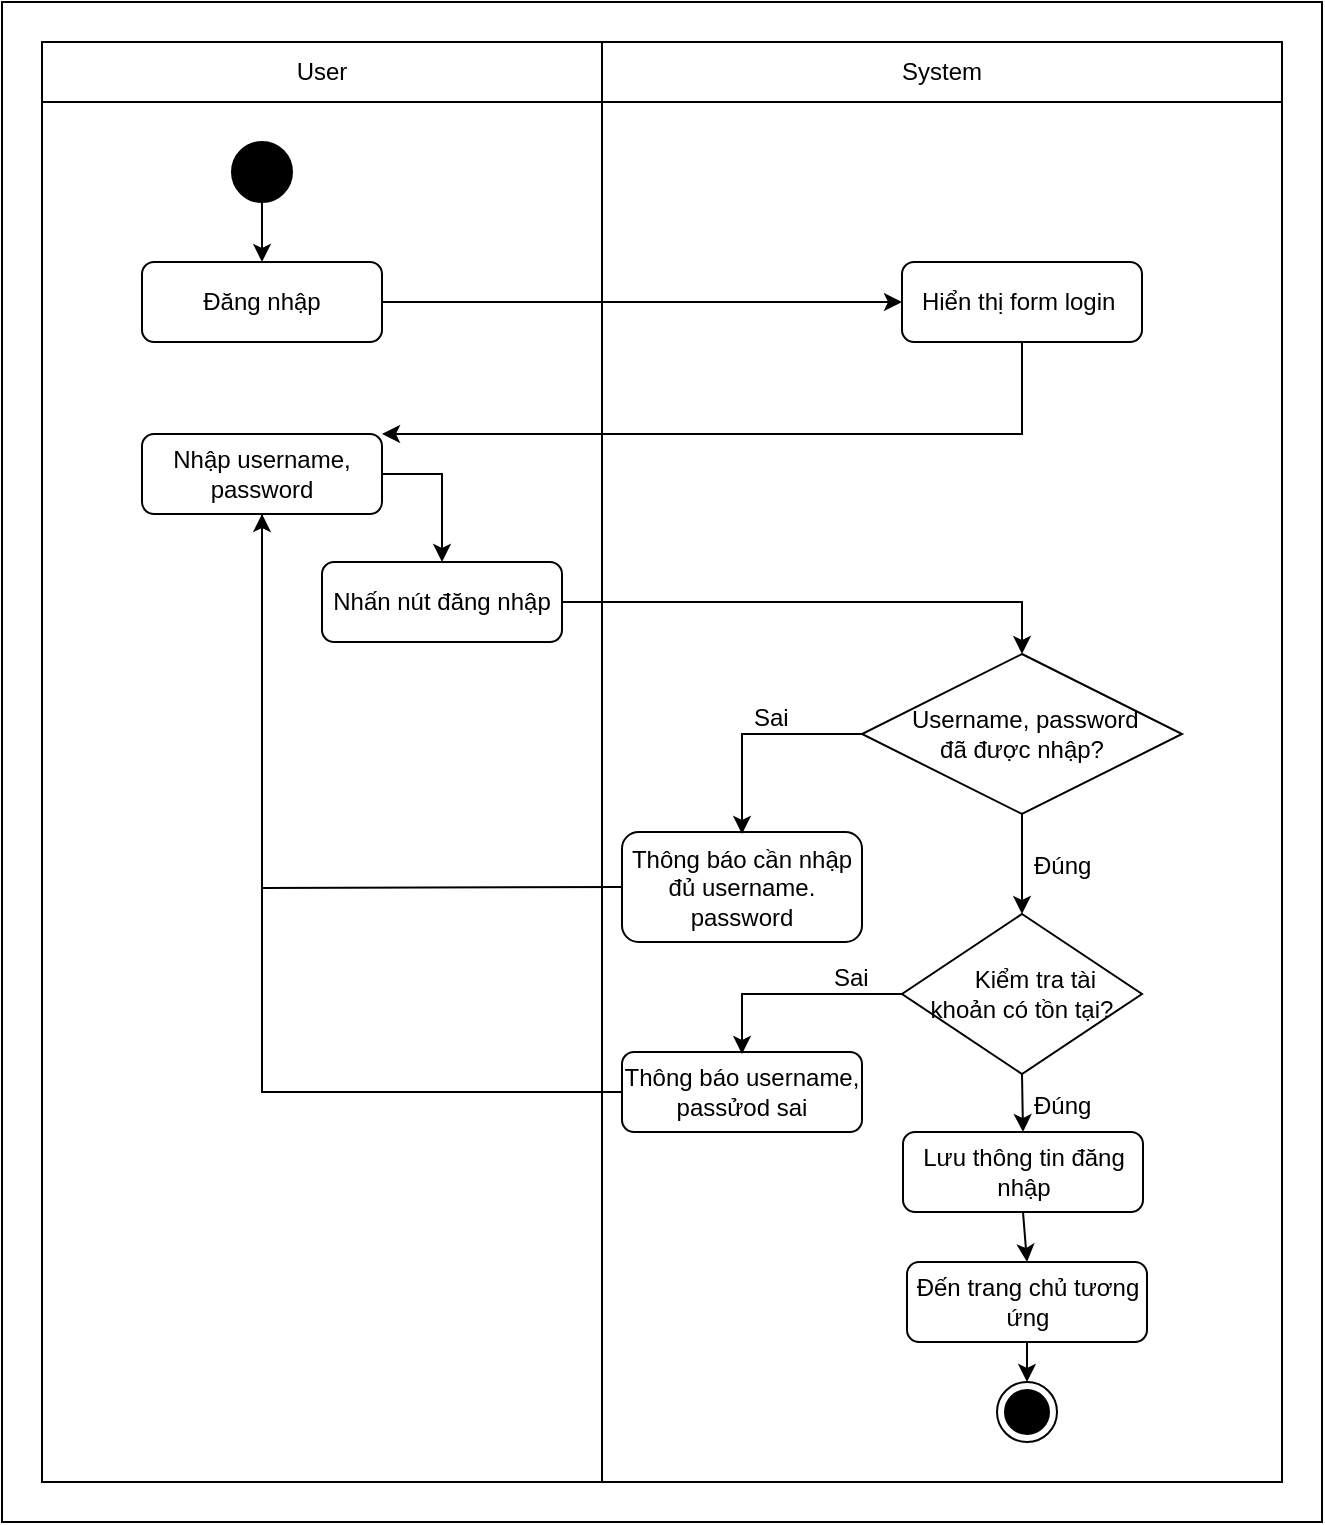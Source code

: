 <mxfile version="20.2.8" type="device" pages="12"><diagram id="oj5RxCNav-90zJC_6Gj8" name="login"><mxGraphModel dx="924" dy="437" grid="1" gridSize="10" guides="1" tooltips="1" connect="1" arrows="1" fold="1" page="1" pageScale="1" pageWidth="827" pageHeight="1169" math="0" shadow="0"><root><mxCell id="0"/><mxCell id="1" parent="0"/><mxCell id="G_OMgRGCkL9V0z9uiDBe-1" value="" style="rounded=0;whiteSpace=wrap;html=1;" parent="1" vertex="1"><mxGeometry x="60" y="10" width="660" height="760" as="geometry"/></mxCell><mxCell id="1nr1mqPdr437piAUJrb6-1" value="" style="rounded=0;whiteSpace=wrap;html=1;fillColor=#FFFFFF;" parent="1" vertex="1"><mxGeometry x="360" y="40" width="340" height="710" as="geometry"/></mxCell><mxCell id="1nr1mqPdr437piAUJrb6-2" value="" style="rounded=0;whiteSpace=wrap;html=1;fillColor=#FFFFFF;" parent="1" vertex="1"><mxGeometry x="80" y="30" width="280" height="720" as="geometry"/></mxCell><mxCell id="1nr1mqPdr437piAUJrb6-3" value="" style="ellipse;shape=doubleEllipse;whiteSpace=wrap;html=1;aspect=fixed;fillColor=#000000;" parent="1" vertex="1"><mxGeometry x="175" y="80" width="30" height="30" as="geometry"/></mxCell><mxCell id="1nr1mqPdr437piAUJrb6-4" value="Đăng nhập" style="rounded=1;whiteSpace=wrap;html=1;fillColor=#FFFFFF;" parent="1" vertex="1"><mxGeometry x="130" y="140" width="120" height="40" as="geometry"/></mxCell><mxCell id="1nr1mqPdr437piAUJrb6-5" value="Hiển thị form login&amp;nbsp;" style="rounded=1;whiteSpace=wrap;html=1;fillColor=#FFFFFF;" parent="1" vertex="1"><mxGeometry x="510" y="140" width="120" height="40" as="geometry"/></mxCell><mxCell id="1nr1mqPdr437piAUJrb6-6" value="User" style="rounded=0;whiteSpace=wrap;html=1;fillColor=#FFFFFF;" parent="1" vertex="1"><mxGeometry x="80" y="30" width="280" height="30" as="geometry"/></mxCell><mxCell id="1nr1mqPdr437piAUJrb6-7" value="System" style="rounded=0;whiteSpace=wrap;html=1;fillColor=#FFFFFF;" parent="1" vertex="1"><mxGeometry x="360" y="30" width="340" height="30" as="geometry"/></mxCell><mxCell id="1nr1mqPdr437piAUJrb6-8" value="Nhập username, password&lt;span style=&quot;color: rgba(0, 0, 0, 0); font-family: monospace; font-size: 0px; text-align: start;&quot;&gt;%3CmxGraphModel%3E%3Croot%3E%3CmxCell%20id%3D%220%22%2F%3E%3CmxCell%20id%3D%221%22%20parent%3D%220%22%2F%3E%3CmxCell%20id%3D%222%22%20value%3D%22Nh%E1%BA%A5n%20n%C3%BAt%20%C4%91%C4%83ng%20nh%E1%BA%ADp%22%20style%3D%22rounded%3D1%3BwhiteSpace%3Dwrap%3Bhtml%3D1%3BfillColor%3D%23FFFFFF%3B%22%20vertex%3D%221%22%20parent%3D%221%22%3E%3CmxGeometry%20x%3D%22130%22%20y%3D%22120%22%20width%3D%22120%22%20height%3D%2240%22%20as%3D%22geometry%22%2F%3E%3C%2FmxCell%3E%3C%2Froot%3E%3C%2FmxGraphModel%3E&lt;/span&gt;" style="rounded=1;whiteSpace=wrap;html=1;fillColor=#FFFFFF;" parent="1" vertex="1"><mxGeometry x="130" y="226" width="120" height="40" as="geometry"/></mxCell><mxCell id="1nr1mqPdr437piAUJrb6-9" value="&amp;nbsp;Username, password&lt;br&gt;đã được nhập?" style="rhombus;whiteSpace=wrap;html=1;fillColor=#FFFFFF;" parent="1" vertex="1"><mxGeometry x="490" y="336" width="160" height="80" as="geometry"/></mxCell><mxCell id="1nr1mqPdr437piAUJrb6-10" value="&amp;nbsp; &amp;nbsp; Kiểm tra tài &lt;br&gt;khoản có tồn tại?" style="rhombus;whiteSpace=wrap;html=1;fillColor=#FFFFFF;" parent="1" vertex="1"><mxGeometry x="510" y="466" width="120" height="80" as="geometry"/></mxCell><mxCell id="1nr1mqPdr437piAUJrb6-11" value="Thông báo cần nhập đủ username. password" style="rounded=1;whiteSpace=wrap;html=1;fillColor=#FFFFFF;" parent="1" vertex="1"><mxGeometry x="370" y="425" width="120" height="55" as="geometry"/></mxCell><mxCell id="1nr1mqPdr437piAUJrb6-12" value="Thông báo username, passửod sai" style="rounded=1;whiteSpace=wrap;html=1;fillColor=#FFFFFF;" parent="1" vertex="1"><mxGeometry x="370" y="535" width="120" height="40" as="geometry"/></mxCell><mxCell id="1nr1mqPdr437piAUJrb6-13" value="Đến trang chủ tương ứng" style="rounded=1;whiteSpace=wrap;html=1;fillColor=#FFFFFF;" parent="1" vertex="1"><mxGeometry x="512.5" y="640" width="120" height="40" as="geometry"/></mxCell><mxCell id="1nr1mqPdr437piAUJrb6-14" value="" style="ellipse;html=1;shape=endState;fillColor=#000000;strokeColor=#000000;shadow=0;" parent="1" vertex="1"><mxGeometry x="557.5" y="700" width="30" height="30" as="geometry"/></mxCell><mxCell id="1nr1mqPdr437piAUJrb6-15" value="" style="endArrow=classic;html=1;rounded=0;exitX=0.5;exitY=1;exitDx=0;exitDy=0;entryX=0.5;entryY=0;entryDx=0;entryDy=0;" parent="1" source="1nr1mqPdr437piAUJrb6-3" target="1nr1mqPdr437piAUJrb6-4" edge="1"><mxGeometry width="50" height="50" relative="1" as="geometry"><mxPoint x="390" y="440" as="sourcePoint"/><mxPoint x="440" y="390" as="targetPoint"/></mxGeometry></mxCell><mxCell id="1nr1mqPdr437piAUJrb6-16" value="" style="endArrow=classic;html=1;rounded=0;exitX=0.5;exitY=1;exitDx=0;exitDy=0;entryX=0.5;entryY=0;entryDx=0;entryDy=0;" parent="1" source="1nr1mqPdr437piAUJrb6-9" target="1nr1mqPdr437piAUJrb6-10" edge="1"><mxGeometry width="50" height="50" relative="1" as="geometry"><mxPoint x="200" y="206" as="sourcePoint"/><mxPoint x="200" y="236" as="targetPoint"/></mxGeometry></mxCell><mxCell id="1nr1mqPdr437piAUJrb6-17" value="" style="endArrow=classic;html=1;rounded=0;entryX=0.5;entryY=0;entryDx=0;entryDy=0;exitX=1;exitY=0.5;exitDx=0;exitDy=0;" parent="1" source="1nr1mqPdr437piAUJrb6-8" target="1nr1mqPdr437piAUJrb6-29" edge="1"><mxGeometry width="50" height="50" relative="1" as="geometry"><mxPoint x="189.5" y="190" as="sourcePoint"/><mxPoint x="189.5" y="220" as="targetPoint"/><Array as="points"><mxPoint x="280" y="246"/></Array></mxGeometry></mxCell><mxCell id="1nr1mqPdr437piAUJrb6-18" value="" style="endArrow=classic;html=1;rounded=0;exitX=0.5;exitY=1;exitDx=0;exitDy=0;entryX=1;entryY=0;entryDx=0;entryDy=0;" parent="1" source="1nr1mqPdr437piAUJrb6-5" target="1nr1mqPdr437piAUJrb6-8" edge="1"><mxGeometry width="50" height="50" relative="1" as="geometry"><mxPoint x="220" y="140" as="sourcePoint"/><mxPoint x="220" y="170" as="targetPoint"/><Array as="points"><mxPoint x="570" y="200"/><mxPoint x="570" y="226"/><mxPoint x="430" y="226"/></Array></mxGeometry></mxCell><mxCell id="1nr1mqPdr437piAUJrb6-19" value="" style="endArrow=classic;html=1;rounded=0;exitX=1;exitY=0.5;exitDx=0;exitDy=0;entryX=0;entryY=0.5;entryDx=0;entryDy=0;" parent="1" source="1nr1mqPdr437piAUJrb6-4" target="1nr1mqPdr437piAUJrb6-5" edge="1"><mxGeometry width="50" height="50" relative="1" as="geometry"><mxPoint x="230" y="150" as="sourcePoint"/><mxPoint x="230" y="180" as="targetPoint"/></mxGeometry></mxCell><mxCell id="1nr1mqPdr437piAUJrb6-20" value="" style="endArrow=classic;html=1;rounded=0;exitX=0;exitY=0.5;exitDx=0;exitDy=0;entryX=0.5;entryY=0;entryDx=0;entryDy=0;" parent="1" source="1nr1mqPdr437piAUJrb6-9" edge="1"><mxGeometry width="50" height="50" relative="1" as="geometry"><mxPoint x="580" y="386" as="sourcePoint"/><mxPoint x="430" y="426" as="targetPoint"/><Array as="points"><mxPoint x="430" y="376"/></Array></mxGeometry></mxCell><mxCell id="1nr1mqPdr437piAUJrb6-21" value="Đúng" style="text;strokeColor=none;fillColor=none;align=left;verticalAlign=middle;spacingLeft=4;spacingRight=4;overflow=hidden;points=[[0,0.5],[1,0.5]];portConstraint=eastwest;rotatable=0;shadow=0;" parent="1" vertex="1"><mxGeometry x="570" y="426" width="80" height="30" as="geometry"/></mxCell><mxCell id="1nr1mqPdr437piAUJrb6-22" value="Sai" style="text;strokeColor=none;fillColor=none;align=left;verticalAlign=middle;spacingLeft=4;spacingRight=4;overflow=hidden;points=[[0,0.5],[1,0.5]];portConstraint=eastwest;rotatable=0;shadow=0;" parent="1" vertex="1"><mxGeometry x="430" y="352" width="80" height="30" as="geometry"/></mxCell><mxCell id="1nr1mqPdr437piAUJrb6-23" value="" style="endArrow=classic;html=1;rounded=0;exitX=0.5;exitY=1;exitDx=0;exitDy=0;entryX=0.5;entryY=0;entryDx=0;entryDy=0;" parent="1" source="1nr1mqPdr437piAUJrb6-13" target="1nr1mqPdr437piAUJrb6-14" edge="1"><mxGeometry width="50" height="50" relative="1" as="geometry"><mxPoint x="570" y="626" as="sourcePoint"/><mxPoint x="570" y="656" as="targetPoint"/></mxGeometry></mxCell><mxCell id="1nr1mqPdr437piAUJrb6-24" value="" style="endArrow=classic;html=1;rounded=0;exitX=0.5;exitY=1;exitDx=0;exitDy=0;entryX=0.5;entryY=0;entryDx=0;entryDy=0;" parent="1" source="1nr1mqPdr437piAUJrb6-10" target="1nr1mqPdr437piAUJrb6-32" edge="1"><mxGeometry width="50" height="50" relative="1" as="geometry"><mxPoint x="210" y="216" as="sourcePoint"/><mxPoint x="210" y="246" as="targetPoint"/></mxGeometry></mxCell><mxCell id="1nr1mqPdr437piAUJrb6-25" value="" style="endArrow=classic;html=1;rounded=0;exitX=0;exitY=0.5;exitDx=0;exitDy=0;entryX=0.5;entryY=0;entryDx=0;entryDy=0;" parent="1" source="1nr1mqPdr437piAUJrb6-10" edge="1"><mxGeometry width="50" height="50" relative="1" as="geometry"><mxPoint x="440" y="556" as="sourcePoint"/><mxPoint x="430" y="536" as="targetPoint"/><Array as="points"><mxPoint x="430" y="506"/></Array></mxGeometry></mxCell><mxCell id="1nr1mqPdr437piAUJrb6-26" value="Đúng" style="text;strokeColor=none;fillColor=none;align=left;verticalAlign=middle;spacingLeft=4;spacingRight=4;overflow=hidden;points=[[0,0.5],[1,0.5]];portConstraint=eastwest;rotatable=0;shadow=0;" parent="1" vertex="1"><mxGeometry x="570" y="546" width="80" height="30" as="geometry"/></mxCell><mxCell id="1nr1mqPdr437piAUJrb6-27" value="Sai" style="text;strokeColor=none;fillColor=none;align=left;verticalAlign=middle;spacingLeft=4;spacingRight=4;overflow=hidden;points=[[0,0.5],[1,0.5]];portConstraint=eastwest;rotatable=0;shadow=0;" parent="1" vertex="1"><mxGeometry x="470" y="482" width="80" height="30" as="geometry"/></mxCell><mxCell id="1nr1mqPdr437piAUJrb6-28" value="" style="endArrow=classic;html=1;rounded=0;exitX=0;exitY=0.5;exitDx=0;exitDy=0;entryX=0.5;entryY=1;entryDx=0;entryDy=0;" parent="1" source="1nr1mqPdr437piAUJrb6-12" target="1nr1mqPdr437piAUJrb6-8" edge="1"><mxGeometry width="50" height="50" relative="1" as="geometry"><mxPoint x="580" y="550" as="sourcePoint"/><mxPoint x="580" y="610" as="targetPoint"/><Array as="points"><mxPoint x="190" y="555"/></Array></mxGeometry></mxCell><mxCell id="1nr1mqPdr437piAUJrb6-29" value="Nhấn nút đăng nhập" style="rounded=1;whiteSpace=wrap;html=1;fillColor=#FFFFFF;" parent="1" vertex="1"><mxGeometry x="220" y="290" width="120" height="40" as="geometry"/></mxCell><mxCell id="1nr1mqPdr437piAUJrb6-30" value="" style="endArrow=none;html=1;rounded=0;exitX=0;exitY=0.5;exitDx=0;exitDy=0;entryX=0.5;entryY=1;entryDx=0;entryDy=0;" parent="1" source="1nr1mqPdr437piAUJrb6-11" target="1nr1mqPdr437piAUJrb6-8" edge="1"><mxGeometry width="50" height="50" relative="1" as="geometry"><mxPoint x="370" y="360" as="sourcePoint"/><mxPoint x="190" y="270" as="targetPoint"/><Array as="points"><mxPoint x="190" y="453"/></Array></mxGeometry></mxCell><mxCell id="1nr1mqPdr437piAUJrb6-31" value="" style="endArrow=classic;html=1;rounded=0;exitX=1;exitY=0.5;exitDx=0;exitDy=0;entryX=0.5;entryY=0;entryDx=0;entryDy=0;" parent="1" source="1nr1mqPdr437piAUJrb6-29" target="1nr1mqPdr437piAUJrb6-9" edge="1"><mxGeometry width="50" height="50" relative="1" as="geometry"><mxPoint x="520" y="367" as="sourcePoint"/><mxPoint x="440" y="417" as="targetPoint"/><Array as="points"><mxPoint x="570" y="310"/></Array></mxGeometry></mxCell><mxCell id="1nr1mqPdr437piAUJrb6-32" value="Lưu thông tin đăng nhập" style="rounded=1;whiteSpace=wrap;html=1;fillColor=#FFFFFF;" parent="1" vertex="1"><mxGeometry x="510.5" y="575" width="120" height="40" as="geometry"/></mxCell><mxCell id="1nr1mqPdr437piAUJrb6-33" value="" style="endArrow=classic;html=1;rounded=0;exitX=0.5;exitY=1;exitDx=0;exitDy=0;entryX=0.5;entryY=0;entryDx=0;entryDy=0;" parent="1" source="1nr1mqPdr437piAUJrb6-32" target="1nr1mqPdr437piAUJrb6-13" edge="1"><mxGeometry width="50" height="50" relative="1" as="geometry"><mxPoint x="320" y="600" as="sourcePoint"/><mxPoint x="370" y="550" as="targetPoint"/></mxGeometry></mxCell></root></mxGraphModel></diagram><diagram id="x7seucY1s5y3L0bbgCDO" name="logup"><mxGraphModel dx="924" dy="437" grid="1" gridSize="10" guides="1" tooltips="1" connect="1" arrows="1" fold="1" page="1" pageScale="1" pageWidth="827" pageHeight="1169" math="0" shadow="0"><root><mxCell id="0"/><mxCell id="1" parent="0"/><mxCell id="raN3WprJhW9IyWvmkUFh-1" value="" style="rounded=0;whiteSpace=wrap;html=1;" parent="1" vertex="1"><mxGeometry x="60" y="540" width="620" height="720" as="geometry"/></mxCell><mxCell id="raN3WprJhW9IyWvmkUFh-2" value="" style="rounded=0;whiteSpace=wrap;html=1;fillColor=#FFFFFF;" parent="1" vertex="1"><mxGeometry x="360" y="560" width="300" height="680" as="geometry"/></mxCell><mxCell id="raN3WprJhW9IyWvmkUFh-3" value="" style="rounded=0;whiteSpace=wrap;html=1;fillColor=#FFFFFF;" parent="1" vertex="1"><mxGeometry x="80" y="560" width="280" height="680" as="geometry"/></mxCell><mxCell id="raN3WprJhW9IyWvmkUFh-4" value="" style="ellipse;shape=doubleEllipse;whiteSpace=wrap;html=1;aspect=fixed;fillColor=#000000;" parent="1" vertex="1"><mxGeometry x="175" y="610" width="30" height="30" as="geometry"/></mxCell><mxCell id="raN3WprJhW9IyWvmkUFh-5" value="Nhấn nút đăng ký" style="rounded=1;whiteSpace=wrap;html=1;fillColor=#FFFFFF;" parent="1" vertex="1"><mxGeometry x="130" y="670" width="120" height="40" as="geometry"/></mxCell><mxCell id="raN3WprJhW9IyWvmkUFh-6" value="Hiển thị form đăng ký&amp;nbsp;" style="rounded=1;whiteSpace=wrap;html=1;fillColor=#FFFFFF;" parent="1" vertex="1"><mxGeometry x="460" y="670" width="120" height="40" as="geometry"/></mxCell><mxCell id="raN3WprJhW9IyWvmkUFh-7" value="User" style="rounded=0;whiteSpace=wrap;html=1;fillColor=#FFFFFF;" parent="1" vertex="1"><mxGeometry x="80" y="560" width="280" height="30" as="geometry"/></mxCell><mxCell id="raN3WprJhW9IyWvmkUFh-8" value="System" style="rounded=0;whiteSpace=wrap;html=1;fillColor=#FFFFFF;" parent="1" vertex="1"><mxGeometry x="360" y="560" width="300" height="30" as="geometry"/></mxCell><mxCell id="raN3WprJhW9IyWvmkUFh-9" value="Nhập tên người dùng, mật khẩu, email&lt;span style=&quot;color: rgba(0, 0, 0, 0); font-family: monospace; font-size: 0px; text-align: start;&quot;&gt;%3CmxGraphModel%3E%3Croot%3E%3CmxCell%20id%3D%220%22%2F%3E%3CmxCell%20id%3D%221%22%20parent%3D%220%22%2F%3E%3CmxCell%20id%3D%222%22%20value%3D%22Nh%E1%BA%A5n%20n%C3%BAt%20%C4%91%C4%83ng%20nh%E1%BA%ADp%22%20style%3D%22rounded%3D1%3BwhiteSpace%3Dwrap%3Bhtml%3D1%3BfillColor%3D%23FFFFFF%3B%22%20vertex%3D%221%22%20parent%3D%221%22%3E%3CmxGeometry%20x%3D%22130%22%20y%3D%22120%22%20width%3D%22120%22%20height%3D%2240%22%20as%3D%22geometry%22%2F%3E%3C%2FmxCell%3E%3C%2Froot%3E%3C%2FmxGraphModel%3E&lt;/span&gt;" style="rounded=1;whiteSpace=wrap;html=1;fillColor=#FFFFFF;" parent="1" vertex="1"><mxGeometry x="135" y="740" width="120" height="40" as="geometry"/></mxCell><mxCell id="raN3WprJhW9IyWvmkUFh-10" value="" style="ellipse;html=1;shape=endState;fillColor=#000000;strokeColor=#000000;shadow=0;" parent="1" vertex="1"><mxGeometry x="545" y="1180" width="30" height="30" as="geometry"/></mxCell><mxCell id="raN3WprJhW9IyWvmkUFh-11" value="" style="endArrow=classic;html=1;rounded=0;exitX=0.5;exitY=1;exitDx=0;exitDy=0;entryX=0.5;entryY=0;entryDx=0;entryDy=0;" parent="1" source="raN3WprJhW9IyWvmkUFh-4" target="raN3WprJhW9IyWvmkUFh-5" edge="1"><mxGeometry width="50" height="50" relative="1" as="geometry"><mxPoint x="390" y="970" as="sourcePoint"/><mxPoint x="440" y="920" as="targetPoint"/></mxGeometry></mxCell><mxCell id="raN3WprJhW9IyWvmkUFh-12" value="" style="endArrow=classic;html=1;rounded=0;exitX=1;exitY=0.5;exitDx=0;exitDy=0;entryX=0;entryY=0.5;entryDx=0;entryDy=0;" parent="1" source="raN3WprJhW9IyWvmkUFh-5" target="raN3WprJhW9IyWvmkUFh-6" edge="1"><mxGeometry width="50" height="50" relative="1" as="geometry"><mxPoint x="230" y="680" as="sourcePoint"/><mxPoint x="230" y="710" as="targetPoint"/></mxGeometry></mxCell><mxCell id="raN3WprJhW9IyWvmkUFh-16" value="" style="endArrow=classic;html=1;rounded=0;exitX=0.5;exitY=1;exitDx=0;exitDy=0;entryX=1;entryY=0.5;entryDx=0;entryDy=0;" parent="1" source="raN3WprJhW9IyWvmkUFh-6" target="raN3WprJhW9IyWvmkUFh-9" edge="1"><mxGeometry width="50" height="50" relative="1" as="geometry"><mxPoint x="320" y="890" as="sourcePoint"/><mxPoint x="370" y="840" as="targetPoint"/><Array as="points"><mxPoint x="520" y="760"/></Array></mxGeometry></mxCell><mxCell id="raN3WprJhW9IyWvmkUFh-25" value="Nhấn nút đăng ký" style="rounded=1;whiteSpace=wrap;html=1;fillColor=#FFFFFF;" parent="1" vertex="1"><mxGeometry x="135" y="860" width="120" height="40" as="geometry"/></mxCell><mxCell id="raN3WprJhW9IyWvmkUFh-26" value="" style="endArrow=classic;html=1;rounded=0;exitX=0.5;exitY=1;exitDx=0;exitDy=0;entryX=0.5;entryY=0;entryDx=0;entryDy=0;" parent="1" source="raN3WprJhW9IyWvmkUFh-9" target="raN3WprJhW9IyWvmkUFh-25" edge="1"><mxGeometry width="50" height="50" relative="1" as="geometry"><mxPoint x="195" y="980" as="sourcePoint"/><mxPoint x="370" y="860" as="targetPoint"/></mxGeometry></mxCell><mxCell id="raN3WprJhW9IyWvmkUFh-27" value="" style="endArrow=classic;html=1;rounded=0;entryX=0;entryY=0.5;entryDx=0;entryDy=0;exitX=0;exitY=0.5;exitDx=0;exitDy=0;" parent="1" source="raN3WprJhW9IyWvmkUFh-30" target="raN3WprJhW9IyWvmkUFh-9" edge="1"><mxGeometry width="50" height="50" relative="1" as="geometry"><mxPoint x="427.5" y="1080" as="sourcePoint"/><mxPoint x="370" y="860" as="targetPoint"/><Array as="points"><mxPoint x="110" y="1020"/><mxPoint x="110" y="760"/></Array></mxGeometry></mxCell><mxCell id="raN3WprJhW9IyWvmkUFh-28" value="Kiểm tra thông tin" style="rhombus;whiteSpace=wrap;html=1;fillColor=#FFFFFF;" parent="1" vertex="1"><mxGeometry x="500" y="900" width="120" height="80" as="geometry"/></mxCell><mxCell id="raN3WprJhW9IyWvmkUFh-29" value="" style="endArrow=classic;html=1;rounded=0;entryX=0.5;entryY=0;entryDx=0;entryDy=0;exitX=1;exitY=0.5;exitDx=0;exitDy=0;" parent="1" source="raN3WprJhW9IyWvmkUFh-25" target="raN3WprJhW9IyWvmkUFh-28" edge="1"><mxGeometry width="50" height="50" relative="1" as="geometry"><mxPoint x="250" y="880" as="sourcePoint"/><mxPoint x="370" y="930" as="targetPoint"/><Array as="points"><mxPoint x="560" y="880"/></Array></mxGeometry></mxCell><mxCell id="raN3WprJhW9IyWvmkUFh-30" value="Thông báo lỗi" style="rounded=1;whiteSpace=wrap;html=1;fillColor=#FFFFFF;" parent="1" vertex="1"><mxGeometry x="369" y="1000" width="120" height="40" as="geometry"/></mxCell><mxCell id="raN3WprJhW9IyWvmkUFh-31" value="" style="endArrow=classic;html=1;rounded=0;exitX=0;exitY=0.5;exitDx=0;exitDy=0;entryX=0.5;entryY=0;entryDx=0;entryDy=0;" parent="1" source="raN3WprJhW9IyWvmkUFh-28" target="raN3WprJhW9IyWvmkUFh-30" edge="1"><mxGeometry width="50" height="50" relative="1" as="geometry"><mxPoint x="320" y="1080" as="sourcePoint"/><mxPoint x="370" y="1030" as="targetPoint"/><Array as="points"><mxPoint x="430" y="940"/></Array></mxGeometry></mxCell><mxCell id="raN3WprJhW9IyWvmkUFh-32" value="Sai" style="text;strokeColor=none;fillColor=none;align=left;verticalAlign=middle;spacingLeft=4;spacingRight=4;overflow=hidden;points=[[0,0.5],[1,0.5]];portConstraint=eastwest;rotatable=0;shadow=0;" parent="1" vertex="1"><mxGeometry x="447.5" y="910" width="80" height="30" as="geometry"/></mxCell><mxCell id="raN3WprJhW9IyWvmkUFh-33" value="" style="endArrow=classic;html=1;rounded=0;exitX=0.5;exitY=1;exitDx=0;exitDy=0;entryX=0.5;entryY=0;entryDx=0;entryDy=0;" parent="1" source="raN3WprJhW9IyWvmkUFh-28" target="raN3WprJhW9IyWvmkUFh-34" edge="1"><mxGeometry width="50" height="50" relative="1" as="geometry"><mxPoint x="320" y="990" as="sourcePoint"/><mxPoint x="577.5" y="1150" as="targetPoint"/></mxGeometry></mxCell><mxCell id="raN3WprJhW9IyWvmkUFh-34" value="Tạo tài khoản, lưu thông tin, chuyển đến trang dashboard" style="rounded=1;whiteSpace=wrap;html=1;fillColor=#FFFFFF;" parent="1" vertex="1"><mxGeometry x="500" y="1079" width="120" height="50" as="geometry"/></mxCell><mxCell id="raN3WprJhW9IyWvmkUFh-35" value="" style="endArrow=classic;html=1;rounded=0;exitX=0.5;exitY=1;exitDx=0;exitDy=0;entryX=0.5;entryY=0;entryDx=0;entryDy=0;" parent="1" source="raN3WprJhW9IyWvmkUFh-34" target="raN3WprJhW9IyWvmkUFh-10" edge="1"><mxGeometry width="50" height="50" relative="1" as="geometry"><mxPoint x="320" y="1270" as="sourcePoint"/><mxPoint x="370" y="1220" as="targetPoint"/></mxGeometry></mxCell><mxCell id="raN3WprJhW9IyWvmkUFh-41" value="Đúng" style="text;strokeColor=none;fillColor=none;align=left;verticalAlign=middle;spacingLeft=4;spacingRight=4;overflow=hidden;points=[[0,0.5],[1,0.5]];portConstraint=eastwest;rotatable=0;shadow=0;" parent="1" vertex="1"><mxGeometry x="560" y="990" width="80" height="30" as="geometry"/></mxCell></root></mxGraphModel></diagram><diagram id="rTOFhdVW0Z3kgPfrMD4S" name="home"><mxGraphModel dx="924" dy="-4239" grid="1" gridSize="10" guides="1" tooltips="1" connect="1" arrows="1" fold="1" page="1" pageScale="1" pageWidth="827" pageHeight="1169" math="0" shadow="0"><root><mxCell id="0"/><mxCell id="1" parent="0"/><mxCell id="6f7mOrW-7mbVGgHvmjBg-31" value="" style="rounded=0;whiteSpace=wrap;html=1;" parent="1" vertex="1"><mxGeometry x="30" y="4750" width="740" height="390" as="geometry"/></mxCell><mxCell id="6f7mOrW-7mbVGgHvmjBg-1" value="" style="rounded=0;whiteSpace=wrap;html=1;fillColor=#FFFFFF;" parent="1" vertex="1"><mxGeometry x="305" y="4764" width="455" height="366" as="geometry"/></mxCell><mxCell id="6f7mOrW-7mbVGgHvmjBg-2" value="" style="rounded=0;whiteSpace=wrap;html=1;fillColor=#FFFFFF;" parent="1" vertex="1"><mxGeometry x="40" y="4760" width="280" height="370" as="geometry"/></mxCell><mxCell id="6f7mOrW-7mbVGgHvmjBg-3" style="edgeStyle=orthogonalEdgeStyle;rounded=0;orthogonalLoop=1;jettySize=auto;html=1;" parent="1" source="6f7mOrW-7mbVGgHvmjBg-4" target="6f7mOrW-7mbVGgHvmjBg-8" edge="1"><mxGeometry relative="1" as="geometry"><Array as="points"><mxPoint x="130" y="4860"/><mxPoint x="520" y="4860"/></Array></mxGeometry></mxCell><mxCell id="6f7mOrW-7mbVGgHvmjBg-4" value="" style="ellipse;shape=doubleEllipse;whiteSpace=wrap;html=1;aspect=fixed;fillColor=#000000;" parent="1" vertex="1"><mxGeometry x="115" y="4810" width="30" height="30" as="geometry"/></mxCell><mxCell id="6f7mOrW-7mbVGgHvmjBg-5" style="edgeStyle=orthogonalEdgeStyle;rounded=0;orthogonalLoop=1;jettySize=auto;html=1;entryX=0;entryY=0.5;entryDx=0;entryDy=0;" parent="1" source="6f7mOrW-7mbVGgHvmjBg-6" target="6f7mOrW-7mbVGgHvmjBg-14" edge="1"><mxGeometry relative="1" as="geometry"><Array as="points"><mxPoint x="130" y="5010"/></Array></mxGeometry></mxCell><mxCell id="6f7mOrW-7mbVGgHvmjBg-6" value="Nhấp chọn trang chủ" style="rounded=1;whiteSpace=wrap;html=1;fillColor=#FFFFFF;" parent="1" vertex="1"><mxGeometry x="70" y="4900" width="120" height="50" as="geometry"/></mxCell><mxCell id="6f7mOrW-7mbVGgHvmjBg-7" style="edgeStyle=orthogonalEdgeStyle;rounded=0;orthogonalLoop=1;jettySize=auto;html=1;" parent="1" source="6f7mOrW-7mbVGgHvmjBg-8" target="6f7mOrW-7mbVGgHvmjBg-14" edge="1"><mxGeometry relative="1" as="geometry"/></mxCell><mxCell id="6f7mOrW-7mbVGgHvmjBg-8" value="Đăng nhập/ đăng ký thành công" style="rounded=1;whiteSpace=wrap;html=1;fillColor=#FFFFFF;" parent="1" vertex="1"><mxGeometry x="460" y="4905" width="120" height="40" as="geometry"/></mxCell><mxCell id="6f7mOrW-7mbVGgHvmjBg-9" value="User" style="rounded=0;whiteSpace=wrap;html=1;fillColor=#FFFFFF;" parent="1" vertex="1"><mxGeometry x="40" y="4760" width="280" height="30" as="geometry"/></mxCell><mxCell id="6f7mOrW-7mbVGgHvmjBg-10" value="System" style="rounded=0;whiteSpace=wrap;html=1;fillColor=#FFFFFF;" parent="1" vertex="1"><mxGeometry x="320" y="4760" width="440" height="30" as="geometry"/></mxCell><mxCell id="6f7mOrW-7mbVGgHvmjBg-11" value="" style="ellipse;html=1;shape=endState;fillColor=#000000;strokeColor=#000000;shadow=0;" parent="1" vertex="1"><mxGeometry x="505" y="5080" width="30" height="30" as="geometry"/></mxCell><mxCell id="6f7mOrW-7mbVGgHvmjBg-12" value="" style="endArrow=classic;html=1;rounded=0;exitX=0.5;exitY=1;exitDx=0;exitDy=0;entryX=0.5;entryY=0;entryDx=0;entryDy=0;" parent="1" source="6f7mOrW-7mbVGgHvmjBg-4" target="6f7mOrW-7mbVGgHvmjBg-6" edge="1"><mxGeometry width="50" height="50" relative="1" as="geometry"><mxPoint x="330" y="5170" as="sourcePoint"/><mxPoint x="380" y="5120" as="targetPoint"/></mxGeometry></mxCell><mxCell id="6f7mOrW-7mbVGgHvmjBg-13" style="edgeStyle=orthogonalEdgeStyle;rounded=0;orthogonalLoop=1;jettySize=auto;html=1;" parent="1" source="6f7mOrW-7mbVGgHvmjBg-14" target="6f7mOrW-7mbVGgHvmjBg-11" edge="1"><mxGeometry relative="1" as="geometry"/></mxCell><mxCell id="6f7mOrW-7mbVGgHvmjBg-14" value="Hiện thị form dashboard" style="rounded=1;whiteSpace=wrap;html=1;fillColor=#FFFFFF;" parent="1" vertex="1"><mxGeometry x="460" y="4990" width="120" height="40" as="geometry"/></mxCell><mxCell id="6f7mOrW-7mbVGgHvmjBg-15" value="" style="rounded=0;whiteSpace=wrap;html=1;fillColor=#FFFFFF;" parent="1" vertex="1"><mxGeometry x="305" y="4764" width="455" height="366" as="geometry"/></mxCell><mxCell id="6f7mOrW-7mbVGgHvmjBg-16" value="" style="rounded=0;whiteSpace=wrap;html=1;fillColor=#FFFFFF;" parent="1" vertex="1"><mxGeometry x="40" y="4760" width="280" height="370" as="geometry"/></mxCell><mxCell id="6f7mOrW-7mbVGgHvmjBg-17" style="edgeStyle=orthogonalEdgeStyle;rounded=0;orthogonalLoop=1;jettySize=auto;html=1;entryX=0.504;entryY=0.384;entryDx=0;entryDy=0;entryPerimeter=0;" parent="1" source="6f7mOrW-7mbVGgHvmjBg-18" target="6f7mOrW-7mbVGgHvmjBg-30" edge="1"><mxGeometry relative="1" as="geometry"/></mxCell><mxCell id="6f7mOrW-7mbVGgHvmjBg-18" value="" style="ellipse;shape=doubleEllipse;whiteSpace=wrap;html=1;aspect=fixed;fillColor=#000000;" parent="1" vertex="1"><mxGeometry x="125" y="4800" width="30" height="30" as="geometry"/></mxCell><mxCell id="6f7mOrW-7mbVGgHvmjBg-19" style="edgeStyle=orthogonalEdgeStyle;rounded=0;orthogonalLoop=1;jettySize=auto;html=1;entryX=0;entryY=0.5;entryDx=0;entryDy=0;" parent="1" source="6f7mOrW-7mbVGgHvmjBg-21" target="6f7mOrW-7mbVGgHvmjBg-28" edge="1"><mxGeometry relative="1" as="geometry"><Array as="points"><mxPoint x="142" y="5010"/></Array></mxGeometry></mxCell><mxCell id="6f7mOrW-7mbVGgHvmjBg-20" value="" style="edgeStyle=orthogonalEdgeStyle;rounded=0;orthogonalLoop=1;jettySize=auto;html=1;exitX=0.516;exitY=0.606;exitDx=0;exitDy=0;exitPerimeter=0;" parent="1" source="6f7mOrW-7mbVGgHvmjBg-30" target="6f7mOrW-7mbVGgHvmjBg-21" edge="1"><mxGeometry relative="1" as="geometry"/></mxCell><mxCell id="6f7mOrW-7mbVGgHvmjBg-21" value="Truy cập hệ thống/ nhấp chọn trang chủ" style="rounded=1;whiteSpace=wrap;html=1;fillColor=#FFFFFF;" parent="1" vertex="1"><mxGeometry x="82" y="4922" width="120" height="50" as="geometry"/></mxCell><mxCell id="6f7mOrW-7mbVGgHvmjBg-22" style="edgeStyle=orthogonalEdgeStyle;rounded=0;orthogonalLoop=1;jettySize=auto;html=1;" parent="1" source="6f7mOrW-7mbVGgHvmjBg-23" target="6f7mOrW-7mbVGgHvmjBg-28" edge="1"><mxGeometry relative="1" as="geometry"/></mxCell><mxCell id="6f7mOrW-7mbVGgHvmjBg-23" value="Đăng nhập/ đăng ký thành công" style="rounded=1;whiteSpace=wrap;html=1;fillColor=#FFFFFF;" parent="1" vertex="1"><mxGeometry x="460" y="4905" width="120" height="40" as="geometry"/></mxCell><mxCell id="6f7mOrW-7mbVGgHvmjBg-24" value="User" style="rounded=0;whiteSpace=wrap;html=1;fillColor=#FFFFFF;" parent="1" vertex="1"><mxGeometry x="40" y="4760" width="280" height="30" as="geometry"/></mxCell><mxCell id="6f7mOrW-7mbVGgHvmjBg-25" value="System" style="rounded=0;whiteSpace=wrap;html=1;fillColor=#FFFFFF;" parent="1" vertex="1"><mxGeometry x="320" y="4760" width="440" height="30" as="geometry"/></mxCell><mxCell id="6f7mOrW-7mbVGgHvmjBg-26" value="" style="ellipse;html=1;shape=endState;fillColor=#000000;strokeColor=#000000;shadow=0;" parent="1" vertex="1"><mxGeometry x="505" y="5080" width="30" height="30" as="geometry"/></mxCell><mxCell id="6f7mOrW-7mbVGgHvmjBg-27" style="edgeStyle=orthogonalEdgeStyle;rounded=0;orthogonalLoop=1;jettySize=auto;html=1;" parent="1" source="6f7mOrW-7mbVGgHvmjBg-28" target="6f7mOrW-7mbVGgHvmjBg-26" edge="1"><mxGeometry relative="1" as="geometry"/></mxCell><mxCell id="6f7mOrW-7mbVGgHvmjBg-28" value="Hiện thị trang chủ tương ứng" style="rounded=1;whiteSpace=wrap;html=1;fillColor=#FFFFFF;" parent="1" vertex="1"><mxGeometry x="460" y="4990" width="120" height="40" as="geometry"/></mxCell><mxCell id="6f7mOrW-7mbVGgHvmjBg-29" style="edgeStyle=orthogonalEdgeStyle;rounded=0;orthogonalLoop=1;jettySize=auto;html=1;entryX=0.5;entryY=0;entryDx=0;entryDy=0;exitX=0.75;exitY=0.5;exitDx=0;exitDy=0;exitPerimeter=0;" parent="1" source="6f7mOrW-7mbVGgHvmjBg-30" target="6f7mOrW-7mbVGgHvmjBg-23" edge="1"><mxGeometry relative="1" as="geometry"><Array as="points"><mxPoint x="173" y="4880"/><mxPoint x="520" y="4880"/></Array></mxGeometry></mxCell><mxCell id="6f7mOrW-7mbVGgHvmjBg-30" value="" style="line;strokeWidth=2;html=1;labelBackgroundColor=#000000;" parent="1" vertex="1"><mxGeometry x="73.75" y="4860" width="132.5" height="20" as="geometry"/></mxCell></root></mxGraphModel></diagram><diagram id="V5EFB3uy9f2iFZDUfOfc" name="4.category-admin"><mxGraphModel dx="1751" dy="-1901" grid="1" gridSize="10" guides="1" tooltips="1" connect="1" arrows="1" fold="1" page="1" pageScale="1" pageWidth="827" pageHeight="1169" math="0" shadow="0"><root><mxCell id="0"/><mxCell id="1" parent="0"/><mxCell id="Nhhm1na73XTCsN6NzzEj-1" value="" style="rounded=0;whiteSpace=wrap;html=1;strokeWidth=1;" parent="1" vertex="1"><mxGeometry x="-800" y="2360" width="910" height="1230" as="geometry"/></mxCell><mxCell id="Nhhm1na73XTCsN6NzzEj-2" value="" style="rounded=0;whiteSpace=wrap;html=1;fillColor=#FFFFFF;" parent="1" vertex="1"><mxGeometry x="-451.5" y="2380" width="551.5" height="1200" as="geometry"/></mxCell><mxCell id="Nhhm1na73XTCsN6NzzEj-3" value="" style="rounded=0;whiteSpace=wrap;html=1;fillColor=#FFFFFF;" parent="1" vertex="1"><mxGeometry x="-782" y="2385" width="330.5" height="1195" as="geometry"/></mxCell><mxCell id="Nhhm1na73XTCsN6NzzEj-4" value="" style="ellipse;shape=doubleEllipse;whiteSpace=wrap;html=1;aspect=fixed;fillColor=#000000;" parent="1" vertex="1"><mxGeometry x="-634.5" y="2430" width="30" height="30" as="geometry"/></mxCell><mxCell id="Nhhm1na73XTCsN6NzzEj-5" value="Nhấn chọn quản lý danh mục" style="rounded=1;whiteSpace=wrap;html=1;fillColor=#FFFFFF;" parent="1" vertex="1"><mxGeometry x="-679.5" y="2490" width="120" height="40" as="geometry"/></mxCell><mxCell id="Nhhm1na73XTCsN6NzzEj-6" value="Chuyển đến trang danh mục: Hiển thị tất cả danh mục" style="rounded=1;whiteSpace=wrap;html=1;fillColor=#FFFFFF;" parent="1" vertex="1"><mxGeometry x="-299.5" y="2485" width="129.5" height="50" as="geometry"/></mxCell><mxCell id="Nhhm1na73XTCsN6NzzEj-7" value="User" style="rounded=0;whiteSpace=wrap;html=1;fillColor=#FFFFFF;" parent="1" vertex="1"><mxGeometry x="-782" y="2380" width="350.5" height="30" as="geometry"/></mxCell><mxCell id="Nhhm1na73XTCsN6NzzEj-8" value="System" style="rounded=0;whiteSpace=wrap;html=1;fillColor=#FFFFFF;" parent="1" vertex="1"><mxGeometry x="-450" y="2380" width="550" height="30" as="geometry"/></mxCell><mxCell id="Nhhm1na73XTCsN6NzzEj-9" style="edgeStyle=orthogonalEdgeStyle;rounded=0;orthogonalLoop=1;jettySize=auto;html=1;entryX=0.5;entryY=0;entryDx=0;entryDy=0;exitX=0.5;exitY=1;exitDx=0;exitDy=0;" parent="1" source="Nhhm1na73XTCsN6NzzEj-10" target="Nhhm1na73XTCsN6NzzEj-12" edge="1"><mxGeometry relative="1" as="geometry"/></mxCell><mxCell id="Nhhm1na73XTCsN6NzzEj-10" value="Danh mục tồn tại không?" style="rhombus;whiteSpace=wrap;html=1;fillColor=#FFFFFF;" parent="1" vertex="1"><mxGeometry x="-340" y="2705.5" width="126" height="56" as="geometry"/></mxCell><mxCell id="Nhhm1na73XTCsN6NzzEj-11" value="" style="edgeStyle=orthogonalEdgeStyle;rounded=0;orthogonalLoop=1;jettySize=auto;html=1;entryX=0.75;entryY=0.5;entryDx=0;entryDy=0;entryPerimeter=0;" parent="1" source="Nhhm1na73XTCsN6NzzEj-12" target="Nhhm1na73XTCsN6NzzEj-97" edge="1"><mxGeometry relative="1" as="geometry"><mxPoint x="-170" y="2900" as="targetPoint"/></mxGeometry></mxCell><mxCell id="Nhhm1na73XTCsN6NzzEj-12" value="Hiển thị danh mục" style="rounded=1;whiteSpace=wrap;html=1;fillColor=#FFFFFF;" parent="1" vertex="1"><mxGeometry x="-337" y="2817.5" width="120" height="40" as="geometry"/></mxCell><mxCell id="Nhhm1na73XTCsN6NzzEj-13" value="" style="ellipse;html=1;shape=endState;fillColor=#000000;strokeColor=#000000;shadow=0;" parent="1" vertex="1"><mxGeometry x="-69.75" y="3540" width="30" height="30" as="geometry"/></mxCell><mxCell id="Nhhm1na73XTCsN6NzzEj-14" value="" style="endArrow=classic;html=1;rounded=0;exitX=0.5;exitY=1;exitDx=0;exitDy=0;entryX=0.5;entryY=0;entryDx=0;entryDy=0;" parent="1" source="Nhhm1na73XTCsN6NzzEj-4" target="Nhhm1na73XTCsN6NzzEj-5" edge="1"><mxGeometry width="50" height="50" relative="1" as="geometry"><mxPoint x="-419.5" y="2790" as="sourcePoint"/><mxPoint x="-369.5" y="2740" as="targetPoint"/></mxGeometry></mxCell><mxCell id="Nhhm1na73XTCsN6NzzEj-15" value="" style="endArrow=classic;html=1;rounded=0;exitX=1;exitY=0.5;exitDx=0;exitDy=0;entryX=0;entryY=0.5;entryDx=0;entryDy=0;" parent="1" source="Nhhm1na73XTCsN6NzzEj-5" target="Nhhm1na73XTCsN6NzzEj-6" edge="1"><mxGeometry width="50" height="50" relative="1" as="geometry"><mxPoint x="-579.5" y="2500" as="sourcePoint"/><mxPoint x="-579.5" y="2530" as="targetPoint"/></mxGeometry></mxCell><mxCell id="Nhhm1na73XTCsN6NzzEj-16" value="Sai" style="text;strokeColor=none;fillColor=none;align=left;verticalAlign=middle;spacingLeft=4;spacingRight=4;overflow=hidden;points=[[0,0.5],[1,0.5]];portConstraint=eastwest;rotatable=0;shadow=0;" parent="1" vertex="1"><mxGeometry x="-205" y="2705.5" width="80" height="30" as="geometry"/></mxCell><mxCell id="Nhhm1na73XTCsN6NzzEj-17" value="Nhập vào ô tìm kiếm&amp;nbsp;&amp;nbsp;" style="rounded=1;whiteSpace=wrap;html=1;fillColor=#FFFFFF;" parent="1" vertex="1"><mxGeometry x="-559.5" y="2609" width="89.5" height="40" as="geometry"/></mxCell><mxCell id="Nhhm1na73XTCsN6NzzEj-18" value="Thông báo không tồn tại danh mục" style="rounded=1;whiteSpace=wrap;html=1;fillColor=#FFFFFF;" parent="1" vertex="1"><mxGeometry x="-230" y="2769.5" width="120" height="40" as="geometry"/></mxCell><mxCell id="Nhhm1na73XTCsN6NzzEj-19" style="edgeStyle=orthogonalEdgeStyle;rounded=0;orthogonalLoop=1;jettySize=auto;html=1;entryX=0.5;entryY=0;entryDx=0;entryDy=0;" parent="1" source="Nhhm1na73XTCsN6NzzEj-20" target="Nhhm1na73XTCsN6NzzEj-10" edge="1"><mxGeometry relative="1" as="geometry"><mxPoint x="-336" y="2631.51" as="targetPoint"/><Array as="points"><mxPoint x="-408" y="2720"/><mxPoint x="-408" y="2686"/><mxPoint x="-277" y="2686"/></Array></mxGeometry></mxCell><mxCell id="Nhhm1na73XTCsN6NzzEj-20" value="Nhấn chọn tìm kiếm&amp;nbsp;" style="rounded=1;whiteSpace=wrap;html=1;fillColor=#FFFFFF;" parent="1" vertex="1"><mxGeometry x="-555.5" y="2698" width="80" height="40" as="geometry"/></mxCell><mxCell id="Nhhm1na73XTCsN6NzzEj-21" value="Đúng" style="text;strokeColor=none;fillColor=none;align=left;verticalAlign=middle;spacingLeft=4;spacingRight=4;overflow=hidden;points=[[0,0.5],[1,0.5]];portConstraint=eastwest;rotatable=0;shadow=0;" parent="1" vertex="1"><mxGeometry x="-324.5" y="2761.5" width="80" height="30" as="geometry"/></mxCell><mxCell id="Nhhm1na73XTCsN6NzzEj-23" value="" style="line;strokeWidth=3;html=1;labelBackgroundColor=#000000;" parent="1" vertex="1"><mxGeometry x="-710" y="2570" width="250.5" height="20" as="geometry"/></mxCell><mxCell id="Nhhm1na73XTCsN6NzzEj-24" value="" style="endArrow=classic;html=1;rounded=0;entryX=0.5;entryY=0;entryDx=0;entryDy=0;" parent="1" target="Nhhm1na73XTCsN6NzzEj-17" edge="1"><mxGeometry width="50" height="50" relative="1" as="geometry"><mxPoint x="-514.5" y="2579" as="sourcePoint"/><mxPoint x="-560" y="2609" as="targetPoint"/></mxGeometry></mxCell><mxCell id="Nhhm1na73XTCsN6NzzEj-25" value="" style="endArrow=classic;html=1;rounded=0;exitX=0.5;exitY=1;exitDx=0;exitDy=0;" parent="1" source="Nhhm1na73XTCsN6NzzEj-6" edge="1"><mxGeometry width="50" height="50" relative="1" as="geometry"><mxPoint x="-235" y="2540" as="sourcePoint"/><mxPoint x="-575.5" y="2580" as="targetPoint"/><Array as="points"><mxPoint x="-235.5" y="2550"/><mxPoint x="-575.5" y="2550"/></Array></mxGeometry></mxCell><mxCell id="Nhhm1na73XTCsN6NzzEj-26" value="Nhấn vào lịch sử xem chi tiết" style="rounded=1;whiteSpace=wrap;html=1;fillColor=#FFFFFF;" parent="1" vertex="1"><mxGeometry x="-734.25" y="3140" width="89.5" height="40" as="geometry"/></mxCell><mxCell id="Nhhm1na73XTCsN6NzzEj-27" value="" style="endArrow=classic;html=1;rounded=0;entryX=0.5;entryY=0;entryDx=0;entryDy=0;exitX=0.06;exitY=0.45;exitDx=0;exitDy=0;exitPerimeter=0;" parent="1" source="Nhhm1na73XTCsN6NzzEj-23" target="Nhhm1na73XTCsN6NzzEj-26" edge="1"><mxGeometry width="50" height="50" relative="1" as="geometry"><mxPoint x="-585" y="2590" as="sourcePoint"/><mxPoint x="-585.25" y="2620" as="targetPoint"/></mxGeometry></mxCell><mxCell id="Nhhm1na73XTCsN6NzzEj-32" value="" style="line;strokeWidth=3;html=1;labelBackgroundColor=#000000;" parent="1" vertex="1"><mxGeometry x="-754.5" y="3200" width="130" height="20" as="geometry"/></mxCell><mxCell id="Nhhm1na73XTCsN6NzzEj-83" style="edgeStyle=orthogonalEdgeStyle;rounded=0;orthogonalLoop=1;jettySize=auto;html=1;entryX=0;entryY=0.5;entryDx=0;entryDy=0;" parent="1" source="Nhhm1na73XTCsN6NzzEj-34" target="Nhhm1na73XTCsN6NzzEj-82" edge="1"><mxGeometry relative="1" as="geometry"><Array as="points"><mxPoint x="-730" y="3358"/></Array></mxGeometry></mxCell><mxCell id="Nhhm1na73XTCsN6NzzEj-34" value="Xóa danh mục" style="rounded=1;whiteSpace=wrap;html=1;fillColor=#FFFFFF;" parent="1" vertex="1"><mxGeometry x="-770" y="3240" width="80" height="40" as="geometry"/></mxCell><mxCell id="Nhhm1na73XTCsN6NzzEj-81" style="edgeStyle=orthogonalEdgeStyle;rounded=0;orthogonalLoop=1;jettySize=auto;html=1;entryX=0;entryY=0.5;entryDx=0;entryDy=0;" parent="1" source="Nhhm1na73XTCsN6NzzEj-36" target="Nhhm1na73XTCsN6NzzEj-79" edge="1"><mxGeometry relative="1" as="geometry"><Array as="points"><mxPoint x="-276" y="3260"/></Array></mxGeometry></mxCell><mxCell id="Nhhm1na73XTCsN6NzzEj-36" value="Chỉnh sửa danh mục" style="rounded=1;whiteSpace=wrap;html=1;fillColor=#FFFFFF;" parent="1" vertex="1"><mxGeometry x="-656.75" y="3240" width="80" height="40" as="geometry"/></mxCell><mxCell id="Nhhm1na73XTCsN6NzzEj-39" value="" style="endArrow=classic;html=1;rounded=0;exitX=0.5;exitY=1;exitDx=0;exitDy=0;entryX=0.489;entryY=0.582;entryDx=0;entryDy=0;entryPerimeter=0;" parent="1" source="Nhhm1na73XTCsN6NzzEj-26" target="Nhhm1na73XTCsN6NzzEj-32" edge="1"><mxGeometry width="50" height="50" relative="1" as="geometry"><mxPoint x="-130" y="2810" as="sourcePoint"/><mxPoint x="-80" y="2760" as="targetPoint"/></mxGeometry></mxCell><mxCell id="Nhhm1na73XTCsN6NzzEj-44" value="" style="endArrow=classic;html=1;rounded=0;exitX=0.5;exitY=1;exitDx=0;exitDy=0;entryX=0.5;entryY=0;entryDx=0;entryDy=0;" parent="1" source="Nhhm1na73XTCsN6NzzEj-17" target="Nhhm1na73XTCsN6NzzEj-20" edge="1"><mxGeometry width="50" height="50" relative="1" as="geometry"><mxPoint x="-240" y="2830" as="sourcePoint"/><mxPoint x="-190" y="2780" as="targetPoint"/></mxGeometry></mxCell><mxCell id="Nhhm1na73XTCsN6NzzEj-46" value="Nhấn thêm danh mục" style="rounded=1;whiteSpace=wrap;html=1;fillColor=#FFFFFF;" parent="1" vertex="1"><mxGeometry x="-670" y="2607.5" width="84.5" height="40" as="geometry"/></mxCell><mxCell id="Nhhm1na73XTCsN6NzzEj-48" value="" style="endArrow=classic;html=1;rounded=0;entryX=0.5;entryY=0;entryDx=0;entryDy=0;exitX=0.83;exitY=0.65;exitDx=0;exitDy=0;exitPerimeter=0;" parent="1" target="Nhhm1na73XTCsN6NzzEj-46" edge="1"><mxGeometry width="50" height="50" relative="1" as="geometry"><mxPoint x="-628.085" y="2580.5" as="sourcePoint"/><mxPoint x="-641.5" y="2607.5" as="targetPoint"/></mxGeometry></mxCell><mxCell id="Nhhm1na73XTCsN6NzzEj-62" style="edgeStyle=orthogonalEdgeStyle;rounded=0;orthogonalLoop=1;jettySize=auto;html=1;entryX=1;entryY=0.5;entryDx=0;entryDy=0;" parent="1" source="Nhhm1na73XTCsN6NzzEj-50" target="Nhhm1na73XTCsN6NzzEj-58" edge="1"><mxGeometry relative="1" as="geometry"><Array as="points"><mxPoint x="-277" y="2950"/></Array></mxGeometry></mxCell><mxCell id="Nhhm1na73XTCsN6NzzEj-50" value="Hiển thị form thêm danh mục" style="rounded=1;whiteSpace=wrap;html=1;fillColor=#FFFFFF;" parent="1" vertex="1"><mxGeometry x="-324.5" y="2880" width="94.5" height="43" as="geometry"/></mxCell><mxCell id="Nhhm1na73XTCsN6NzzEj-51" value="" style="endArrow=classic;html=1;rounded=0;entryX=0.5;entryY=0;entryDx=0;entryDy=0;exitX=1;exitY=0.5;exitDx=0;exitDy=0;" parent="1" source="Nhhm1na73XTCsN6NzzEj-10" target="Nhhm1na73XTCsN6NzzEj-18" edge="1"><mxGeometry width="50" height="50" relative="1" as="geometry"><mxPoint x="-280" y="2790" as="sourcePoint"/><mxPoint x="-190" y="2780" as="targetPoint"/><Array as="points"><mxPoint x="-170" y="2734"/></Array></mxGeometry></mxCell><mxCell id="Nhhm1na73XTCsN6NzzEj-57" value="" style="endArrow=classic;html=1;rounded=0;exitX=0.5;exitY=1;exitDx=0;exitDy=0;entryX=0;entryY=0.5;entryDx=0;entryDy=0;" parent="1" source="Nhhm1na73XTCsN6NzzEj-46" target="Nhhm1na73XTCsN6NzzEj-50" edge="1"><mxGeometry width="50" height="50" relative="1" as="geometry"><mxPoint x="-504.75" y="2659" as="sourcePoint"/><mxPoint x="-505.5" y="2708" as="targetPoint"/><Array as="points"><mxPoint x="-628" y="2902"/></Array></mxGeometry></mxCell><mxCell id="Nhhm1na73XTCsN6NzzEj-64" style="edgeStyle=orthogonalEdgeStyle;rounded=0;orthogonalLoop=1;jettySize=auto;html=1;entryX=0;entryY=0.5;entryDx=0;entryDy=0;" parent="1" source="Nhhm1na73XTCsN6NzzEj-58" target="Nhhm1na73XTCsN6NzzEj-63" edge="1"><mxGeometry relative="1" as="geometry"><Array as="points"><mxPoint x="-625" y="2998"/></Array></mxGeometry></mxCell><mxCell id="Nhhm1na73XTCsN6NzzEj-58" value="Nhập tên danh mục" style="rounded=1;whiteSpace=wrap;html=1;fillColor=#FFFFFF;" parent="1" vertex="1"><mxGeometry x="-684.75" y="2930" width="120" height="40" as="geometry"/></mxCell><mxCell id="Nhhm1na73XTCsN6NzzEj-67" style="edgeStyle=orthogonalEdgeStyle;rounded=0;orthogonalLoop=1;jettySize=auto;html=1;entryX=0;entryY=0.5;entryDx=0;entryDy=0;" parent="1" source="Nhhm1na73XTCsN6NzzEj-63" target="Nhhm1na73XTCsN6NzzEj-65" edge="1"><mxGeometry relative="1" as="geometry"/></mxCell><mxCell id="Nhhm1na73XTCsN6NzzEj-68" style="edgeStyle=orthogonalEdgeStyle;rounded=0;orthogonalLoop=1;jettySize=auto;html=1;" parent="1" source="Nhhm1na73XTCsN6NzzEj-63" target="Nhhm1na73XTCsN6NzzEj-66" edge="1"><mxGeometry relative="1" as="geometry"/></mxCell><mxCell id="Nhhm1na73XTCsN6NzzEj-63" value="Kiểm tra tên&lt;br&gt;&amp;nbsp;danh&amp;nbsp;mục đã &lt;br&gt;tồn tại ?" style="rhombus;whiteSpace=wrap;html=1;fillColor=#FFFFFF;" parent="1" vertex="1"><mxGeometry x="-291.75" y="2960" width="126" height="76" as="geometry"/></mxCell><mxCell id="Nhhm1na73XTCsN6NzzEj-111" style="edgeStyle=orthogonalEdgeStyle;rounded=0;orthogonalLoop=1;jettySize=auto;html=1;entryX=0.651;entryY=0.6;entryDx=0;entryDy=0;entryPerimeter=0;" parent="1" source="Nhhm1na73XTCsN6NzzEj-65" target="Nhhm1na73XTCsN6NzzEj-97" edge="1"><mxGeometry relative="1" as="geometry"><Array as="points"><mxPoint x="-17" y="2998"/></Array></mxGeometry></mxCell><mxCell id="Nhhm1na73XTCsN6NzzEj-65" value="Thêm/sửa danh mục" style="rounded=1;whiteSpace=wrap;html=1;fillColor=#FFFFFF;" parent="1" vertex="1"><mxGeometry x="-140" y="2976.5" width="94.5" height="43" as="geometry"/></mxCell><mxCell id="Nhhm1na73XTCsN6NzzEj-72" style="edgeStyle=orthogonalEdgeStyle;rounded=0;orthogonalLoop=1;jettySize=auto;html=1;entryX=0.25;entryY=1;entryDx=0;entryDy=0;" parent="1" source="Nhhm1na73XTCsN6NzzEj-66" target="Nhhm1na73XTCsN6NzzEj-58" edge="1"><mxGeometry relative="1" as="geometry"><Array as="points"><mxPoint x="-655" y="3110"/></Array></mxGeometry></mxCell><mxCell id="Nhhm1na73XTCsN6NzzEj-104" style="edgeStyle=orthogonalEdgeStyle;rounded=0;orthogonalLoop=1;jettySize=auto;html=1;" parent="1" source="Nhhm1na73XTCsN6NzzEj-66" edge="1"><mxGeometry relative="1" as="geometry"><mxPoint x="-50" y="3500" as="targetPoint"/><Array as="points"><mxPoint x="-50" y="3110"/></Array></mxGeometry></mxCell><mxCell id="Nhhm1na73XTCsN6NzzEj-66" value="Thông báo danh mục đã tồn tại, yêu cầu nhập lại" style="rounded=1;whiteSpace=wrap;html=1;fillColor=#FFFFFF;" parent="1" vertex="1"><mxGeometry x="-283.75" y="3080" width="110" height="60" as="geometry"/></mxCell><mxCell id="Nhhm1na73XTCsN6NzzEj-76" value="" style="endArrow=classic;html=1;rounded=0;exitX=0.25;exitY=0.5;exitDx=0;exitDy=0;entryX=0.5;entryY=0;entryDx=0;entryDy=0;exitPerimeter=0;" parent="1" source="Nhhm1na73XTCsN6NzzEj-32" target="Nhhm1na73XTCsN6NzzEj-34" edge="1"><mxGeometry width="50" height="50" relative="1" as="geometry"><mxPoint x="-679.5" y="3190" as="sourcePoint"/><mxPoint x="-680.93" y="3221.64" as="targetPoint"/></mxGeometry></mxCell><mxCell id="Nhhm1na73XTCsN6NzzEj-77" value="" style="endArrow=classic;html=1;rounded=0;entryX=0.25;entryY=0;entryDx=0;entryDy=0;exitX=0.75;exitY=0.5;exitDx=0;exitDy=0;exitPerimeter=0;" parent="1" source="Nhhm1na73XTCsN6NzzEj-32" target="Nhhm1na73XTCsN6NzzEj-36" edge="1"><mxGeometry width="50" height="50" relative="1" as="geometry"><mxPoint x="-669.5" y="3200" as="sourcePoint"/><mxPoint x="-670.93" y="3231.64" as="targetPoint"/></mxGeometry></mxCell><mxCell id="Nhhm1na73XTCsN6NzzEj-80" style="edgeStyle=orthogonalEdgeStyle;rounded=0;orthogonalLoop=1;jettySize=auto;html=1;" parent="1" source="Nhhm1na73XTCsN6NzzEj-79" target="Nhhm1na73XTCsN6NzzEj-58" edge="1"><mxGeometry relative="1" as="geometry"><Array as="points"><mxPoint y="3254"/><mxPoint y="2940"/></Array></mxGeometry></mxCell><mxCell id="Nhhm1na73XTCsN6NzzEj-79" value="Hiển thị form sửa danh mục" style="rounded=1;whiteSpace=wrap;html=1;fillColor=#FFFFFF;" parent="1" vertex="1"><mxGeometry x="-259" y="3238.5" width="94.5" height="43" as="geometry"/></mxCell><mxCell id="Nhhm1na73XTCsN6NzzEj-86" style="edgeStyle=orthogonalEdgeStyle;rounded=0;orthogonalLoop=1;jettySize=auto;html=1;" parent="1" source="Nhhm1na73XTCsN6NzzEj-82" target="Nhhm1na73XTCsN6NzzEj-85" edge="1"><mxGeometry relative="1" as="geometry"/></mxCell><mxCell id="Nhhm1na73XTCsN6NzzEj-87" style="edgeStyle=orthogonalEdgeStyle;rounded=0;orthogonalLoop=1;jettySize=auto;html=1;" parent="1" source="Nhhm1na73XTCsN6NzzEj-82" target="Nhhm1na73XTCsN6NzzEj-84" edge="1"><mxGeometry relative="1" as="geometry"/></mxCell><mxCell id="Nhhm1na73XTCsN6NzzEj-82" value="Kiểm tra đã có &lt;br&gt;sản&amp;nbsp;phẩm nào thuộc danh mục?" style="rhombus;whiteSpace=wrap;html=1;fillColor=#FFFFFF;" parent="1" vertex="1"><mxGeometry x="-376" y="3320" width="126" height="76" as="geometry"/></mxCell><mxCell id="Nhhm1na73XTCsN6NzzEj-110" style="edgeStyle=orthogonalEdgeStyle;rounded=0;orthogonalLoop=1;jettySize=auto;html=1;entryX=0.37;entryY=0.563;entryDx=0;entryDy=0;entryPerimeter=0;" parent="1" source="Nhhm1na73XTCsN6NzzEj-84" target="Nhhm1na73XTCsN6NzzEj-97" edge="1"><mxGeometry relative="1" as="geometry"><Array as="points"><mxPoint x="-87" y="3358"/></Array></mxGeometry></mxCell><mxCell id="Nhhm1na73XTCsN6NzzEj-84" value="Xóa danh mục" style="rounded=1;whiteSpace=wrap;html=1;fillColor=#FFFFFF;" parent="1" vertex="1"><mxGeometry x="-190" y="3336.5" width="94.5" height="43" as="geometry"/></mxCell><mxCell id="Nhhm1na73XTCsN6NzzEj-100" style="edgeStyle=orthogonalEdgeStyle;rounded=0;orthogonalLoop=1;jettySize=auto;html=1;entryX=0.25;entryY=0.5;entryDx=0;entryDy=0;entryPerimeter=0;" parent="1" source="Nhhm1na73XTCsN6NzzEj-85" target="Nhhm1na73XTCsN6NzzEj-97" edge="1"><mxGeometry relative="1" as="geometry"/></mxCell><mxCell id="Nhhm1na73XTCsN6NzzEj-85" value="Thông báo tồn tại sản phẩm thuộc danh mục, không thể xóa" style="rounded=1;whiteSpace=wrap;html=1;fillColor=#FFFFFF;" parent="1" vertex="1"><mxGeometry x="-373.12" y="3430" width="120.25" height="53" as="geometry"/></mxCell><mxCell id="Nhhm1na73XTCsN6NzzEj-88" value="Sai" style="text;strokeColor=none;fillColor=none;align=left;verticalAlign=middle;spacingLeft=4;spacingRight=4;overflow=hidden;points=[[0,0.5],[1,0.5]];portConstraint=eastwest;rotatable=0;shadow=0;" parent="1" vertex="1"><mxGeometry x="-170" y="2970" width="80" height="30" as="geometry"/></mxCell><mxCell id="Nhhm1na73XTCsN6NzzEj-89" value="Đúng" style="text;strokeColor=none;fillColor=none;align=left;verticalAlign=middle;spacingLeft=4;spacingRight=4;overflow=hidden;points=[[0,0.5],[1,0.5]];portConstraint=eastwest;rotatable=0;shadow=0;" parent="1" vertex="1"><mxGeometry x="-274.75" y="3040" width="80" height="30" as="geometry"/></mxCell><mxCell id="Nhhm1na73XTCsN6NzzEj-90" value="Đúng" style="text;strokeColor=none;fillColor=none;align=left;verticalAlign=middle;spacingLeft=4;spacingRight=4;overflow=hidden;points=[[0,0.5],[1,0.5]];portConstraint=eastwest;rotatable=0;shadow=0;" parent="1" vertex="1"><mxGeometry x="-310" y="3396" width="80" height="30" as="geometry"/></mxCell><mxCell id="Nhhm1na73XTCsN6NzzEj-94" value="Sai" style="text;strokeColor=none;fillColor=none;align=left;verticalAlign=middle;spacingLeft=4;spacingRight=4;overflow=hidden;points=[[0,0.5],[1,0.5]];portConstraint=eastwest;rotatable=0;shadow=0;" parent="1" vertex="1"><mxGeometry x="-245.75" y="3330" width="80" height="30" as="geometry"/></mxCell><mxCell id="Nhhm1na73XTCsN6NzzEj-98" style="edgeStyle=orthogonalEdgeStyle;rounded=0;orthogonalLoop=1;jettySize=auto;html=1;entryX=0.5;entryY=0;entryDx=0;entryDy=0;" parent="1" source="Nhhm1na73XTCsN6NzzEj-97" target="Nhhm1na73XTCsN6NzzEj-13" edge="1"><mxGeometry relative="1" as="geometry"/></mxCell><mxCell id="Nhhm1na73XTCsN6NzzEj-97" value="" style="line;strokeWidth=3;html=1;labelBackgroundColor=#000000;" parent="1" vertex="1"><mxGeometry x="-180" y="3490" width="250.5" height="20" as="geometry"/></mxCell><mxCell id="Nhhm1na73XTCsN6NzzEj-106" value="" style="endArrow=classic;html=1;rounded=0;exitX=1;exitY=0.5;exitDx=0;exitDy=0;entryX=1;entryY=0.5;entryDx=0;entryDy=0;entryPerimeter=0;" parent="1" source="Nhhm1na73XTCsN6NzzEj-18" target="Nhhm1na73XTCsN6NzzEj-97" edge="1"><mxGeometry width="50" height="50" relative="1" as="geometry"><mxPoint x="-60" y="2780" as="sourcePoint"/><mxPoint x="-10" y="2730" as="targetPoint"/><Array as="points"><mxPoint x="70" y="2790"/></Array></mxGeometry></mxCell></root></mxGraphModel></diagram><diagram id="LHtrb676rEpCHBKrb6QX" name="4.category-customer"><mxGraphModel dx="924" dy="-732" grid="1" gridSize="10" guides="1" tooltips="1" connect="1" arrows="1" fold="1" page="1" pageScale="1" pageWidth="827" pageHeight="1169" math="0" shadow="0"><root><mxCell id="0"/><mxCell id="1" parent="0"/><mxCell id="6hcDKhwXtYlHgkGiWB8a-33" value="" style="rounded=0;whiteSpace=wrap;html=1;" parent="1" vertex="1"><mxGeometry x="25" y="1225" width="685" height="425" as="geometry"/></mxCell><mxCell id="6hcDKhwXtYlHgkGiWB8a-1" value="" style="rounded=0;whiteSpace=wrap;html=1;fillColor=#FFFFFF;" parent="1" vertex="1"><mxGeometry x="317.5" y="1244" width="382.5" height="396" as="geometry"/></mxCell><mxCell id="6hcDKhwXtYlHgkGiWB8a-2" value="" style="rounded=0;whiteSpace=wrap;html=1;fillColor=#FFFFFF;" parent="1" vertex="1"><mxGeometry x="40" y="1244" width="280" height="396" as="geometry"/></mxCell><mxCell id="6hcDKhwXtYlHgkGiWB8a-3" value="" style="ellipse;shape=doubleEllipse;whiteSpace=wrap;html=1;aspect=fixed;fillColor=#000000;" parent="1" vertex="1"><mxGeometry x="115" y="1304" width="30" height="30" as="geometry"/></mxCell><mxCell id="6hcDKhwXtYlHgkGiWB8a-4" value="User" style="rounded=0;whiteSpace=wrap;html=1;fillColor=#FFFFFF;" parent="1" vertex="1"><mxGeometry x="40" y="1240" width="280" height="30" as="geometry"/></mxCell><mxCell id="6hcDKhwXtYlHgkGiWB8a-5" value="System" style="rounded=0;whiteSpace=wrap;html=1;fillColor=#FFFFFF;" parent="1" vertex="1"><mxGeometry x="320" y="1240" width="380" height="30" as="geometry"/></mxCell><mxCell id="6hcDKhwXtYlHgkGiWB8a-6" style="edgeStyle=orthogonalEdgeStyle;rounded=0;orthogonalLoop=1;jettySize=auto;html=1;" parent="1" source="6hcDKhwXtYlHgkGiWB8a-7" target="6hcDKhwXtYlHgkGiWB8a-17" edge="1"><mxGeometry relative="1" as="geometry"/></mxCell><mxCell id="6hcDKhwXtYlHgkGiWB8a-7" value="Nhấn chọn danh mục" style="rounded=1;whiteSpace=wrap;html=1;fillColor=#FFFFFF;" parent="1" vertex="1"><mxGeometry x="70" y="1414" width="120" height="40" as="geometry"/></mxCell><mxCell id="6hcDKhwXtYlHgkGiWB8a-11" value="" style="ellipse;html=1;shape=endState;fillColor=#000000;strokeColor=#000000;shadow=0;" parent="1" vertex="1"><mxGeometry x="515" y="1600" width="30" height="30" as="geometry"/></mxCell><mxCell id="6hcDKhwXtYlHgkGiWB8a-12" value="" style="endArrow=classic;html=1;rounded=0;exitX=0.5;exitY=1;exitDx=0;exitDy=0;entryX=0.5;entryY=0;entryDx=0;entryDy=0;" parent="1" source="6hcDKhwXtYlHgkGiWB8a-3" target="6hcDKhwXtYlHgkGiWB8a-7" edge="1"><mxGeometry width="50" height="50" relative="1" as="geometry"><mxPoint x="350" y="1624" as="sourcePoint"/><mxPoint x="150" y="1324" as="targetPoint"/></mxGeometry></mxCell><mxCell id="6hcDKhwXtYlHgkGiWB8a-31" style="edgeStyle=orthogonalEdgeStyle;rounded=0;orthogonalLoop=1;jettySize=auto;html=1;entryX=0.5;entryY=0;entryDx=0;entryDy=0;" parent="1" source="6hcDKhwXtYlHgkGiWB8a-17" target="6hcDKhwXtYlHgkGiWB8a-19" edge="1"><mxGeometry relative="1" as="geometry"><Array as="points"><mxPoint x="530" y="1470"/><mxPoint x="130" y="1470"/></Array></mxGeometry></mxCell><mxCell id="6hcDKhwXtYlHgkGiWB8a-17" value="Hiển thị danh sách các danh mục" style="rounded=1;whiteSpace=wrap;html=1;fillColor=#FFFFFF;" parent="1" vertex="1"><mxGeometry x="470" y="1414" width="120" height="40" as="geometry"/></mxCell><mxCell id="6hcDKhwXtYlHgkGiWB8a-18" style="edgeStyle=orthogonalEdgeStyle;rounded=0;orthogonalLoop=1;jettySize=auto;html=1;" parent="1" source="6hcDKhwXtYlHgkGiWB8a-19" target="6hcDKhwXtYlHgkGiWB8a-20" edge="1"><mxGeometry relative="1" as="geometry"><Array as="points"><mxPoint x="410" y="1550"/><mxPoint x="410" y="1550"/></Array></mxGeometry></mxCell><mxCell id="6hcDKhwXtYlHgkGiWB8a-19" value="Nhấm chọn danh mục" style="rounded=1;whiteSpace=wrap;html=1;fillColor=#FFFFFF;" parent="1" vertex="1"><mxGeometry x="70" y="1530" width="120" height="40" as="geometry"/></mxCell><mxCell id="6hcDKhwXtYlHgkGiWB8a-30" style="edgeStyle=orthogonalEdgeStyle;rounded=0;orthogonalLoop=1;jettySize=auto;html=1;entryX=0.5;entryY=0;entryDx=0;entryDy=0;" parent="1" source="6hcDKhwXtYlHgkGiWB8a-20" target="6hcDKhwXtYlHgkGiWB8a-11" edge="1"><mxGeometry relative="1" as="geometry"/></mxCell><mxCell id="6hcDKhwXtYlHgkGiWB8a-20" value="HIểm thị các sản phẩm thuộc danh mục" style="rounded=1;whiteSpace=wrap;html=1;fillColor=#FFFFFF;" parent="1" vertex="1"><mxGeometry x="470" y="1530" width="120" height="40" as="geometry"/></mxCell></root></mxGraphModel></diagram><diagram id="3keAGGhaojneRr74c2TV" name="5.product_admin"><mxGraphModel dx="1751" dy="-1901" grid="1" gridSize="10" guides="1" tooltips="1" connect="1" arrows="1" fold="1" page="1" pageScale="1" pageWidth="827" pageHeight="1169" math="0" shadow="0"><root><mxCell id="0"/><mxCell id="1" parent="0"/><mxCell id="CjoFHMCoebIz5enQhqgc-1" value="" style="rounded=0;whiteSpace=wrap;html=1;strokeWidth=1;" parent="1" vertex="1"><mxGeometry x="-50" y="3220" width="910" height="1230" as="geometry"/></mxCell><mxCell id="CjoFHMCoebIz5enQhqgc-2" value="" style="rounded=0;whiteSpace=wrap;html=1;fillColor=#FFFFFF;" parent="1" vertex="1"><mxGeometry x="298.5" y="3240" width="551.5" height="1200" as="geometry"/></mxCell><mxCell id="CjoFHMCoebIz5enQhqgc-3" value="" style="rounded=0;whiteSpace=wrap;html=1;fillColor=#FFFFFF;" parent="1" vertex="1"><mxGeometry x="-32" y="3245" width="330.5" height="1195" as="geometry"/></mxCell><mxCell id="CjoFHMCoebIz5enQhqgc-4" value="" style="ellipse;shape=doubleEllipse;whiteSpace=wrap;html=1;aspect=fixed;fillColor=#000000;" parent="1" vertex="1"><mxGeometry x="115.5" y="3290" width="30" height="30" as="geometry"/></mxCell><mxCell id="CjoFHMCoebIz5enQhqgc-5" value="Nhấn chọn quản lý sản phẩm" style="rounded=1;whiteSpace=wrap;html=1;fillColor=#FFFFFF;" parent="1" vertex="1"><mxGeometry x="70.5" y="3350" width="120" height="40" as="geometry"/></mxCell><mxCell id="CjoFHMCoebIz5enQhqgc-6" value="Chuyển đến trang sản phẩm: Hiển thị tất cả sản phẩm" style="rounded=1;whiteSpace=wrap;html=1;fillColor=#FFFFFF;" parent="1" vertex="1"><mxGeometry x="450.5" y="3345" width="129.5" height="50" as="geometry"/></mxCell><mxCell id="CjoFHMCoebIz5enQhqgc-7" value="User" style="rounded=0;whiteSpace=wrap;html=1;fillColor=#FFFFFF;" parent="1" vertex="1"><mxGeometry x="-32" y="3240" width="350.5" height="30" as="geometry"/></mxCell><mxCell id="CjoFHMCoebIz5enQhqgc-8" value="System" style="rounded=0;whiteSpace=wrap;html=1;fillColor=#FFFFFF;" parent="1" vertex="1"><mxGeometry x="300" y="3240" width="550" height="30" as="geometry"/></mxCell><mxCell id="CjoFHMCoebIz5enQhqgc-9" style="edgeStyle=orthogonalEdgeStyle;rounded=0;orthogonalLoop=1;jettySize=auto;html=1;entryX=0.5;entryY=0;entryDx=0;entryDy=0;exitX=0.5;exitY=1;exitDx=0;exitDy=0;" parent="1" source="CjoFHMCoebIz5enQhqgc-10" target="CjoFHMCoebIz5enQhqgc-12" edge="1"><mxGeometry relative="1" as="geometry"/></mxCell><mxCell id="CjoFHMCoebIz5enQhqgc-10" value="Sản phẩm tồn&lt;br&gt;&amp;nbsp;tại không?" style="rhombus;whiteSpace=wrap;html=1;fillColor=#FFFFFF;" parent="1" vertex="1"><mxGeometry x="410" y="3565.5" width="126" height="56" as="geometry"/></mxCell><mxCell id="CjoFHMCoebIz5enQhqgc-11" value="" style="edgeStyle=orthogonalEdgeStyle;rounded=0;orthogonalLoop=1;jettySize=auto;html=1;entryX=0.75;entryY=0.5;entryDx=0;entryDy=0;entryPerimeter=0;" parent="1" source="CjoFHMCoebIz5enQhqgc-12" target="CjoFHMCoebIz5enQhqgc-66" edge="1"><mxGeometry relative="1" as="geometry"><mxPoint x="580" y="3760" as="targetPoint"/></mxGeometry></mxCell><mxCell id="CjoFHMCoebIz5enQhqgc-12" value="Hiển thị chi tiết thông thin sản phẩm" style="rounded=1;whiteSpace=wrap;html=1;fillColor=#FFFFFF;" parent="1" vertex="1"><mxGeometry x="413" y="3677.5" width="120" height="40" as="geometry"/></mxCell><mxCell id="CjoFHMCoebIz5enQhqgc-13" value="" style="ellipse;html=1;shape=endState;fillColor=#000000;strokeColor=#000000;shadow=0;" parent="1" vertex="1"><mxGeometry x="680.25" y="4400" width="30" height="30" as="geometry"/></mxCell><mxCell id="CjoFHMCoebIz5enQhqgc-14" value="" style="endArrow=classic;html=1;rounded=0;exitX=0.5;exitY=1;exitDx=0;exitDy=0;entryX=0.5;entryY=0;entryDx=0;entryDy=0;" parent="1" source="CjoFHMCoebIz5enQhqgc-4" target="CjoFHMCoebIz5enQhqgc-5" edge="1"><mxGeometry width="50" height="50" relative="1" as="geometry"><mxPoint x="330.5" y="3650" as="sourcePoint"/><mxPoint x="380.5" y="3600" as="targetPoint"/></mxGeometry></mxCell><mxCell id="CjoFHMCoebIz5enQhqgc-15" value="" style="endArrow=classic;html=1;rounded=0;exitX=1;exitY=0.5;exitDx=0;exitDy=0;entryX=0;entryY=0.5;entryDx=0;entryDy=0;" parent="1" source="CjoFHMCoebIz5enQhqgc-5" target="CjoFHMCoebIz5enQhqgc-6" edge="1"><mxGeometry width="50" height="50" relative="1" as="geometry"><mxPoint x="170.5" y="3360" as="sourcePoint"/><mxPoint x="170.5" y="3390" as="targetPoint"/></mxGeometry></mxCell><mxCell id="CjoFHMCoebIz5enQhqgc-16" value="Sai" style="text;strokeColor=none;fillColor=none;align=left;verticalAlign=middle;spacingLeft=4;spacingRight=4;overflow=hidden;points=[[0,0.5],[1,0.5]];portConstraint=eastwest;rotatable=0;shadow=0;" parent="1" vertex="1"><mxGeometry x="545" y="3565.5" width="80" height="30" as="geometry"/></mxCell><mxCell id="CjoFHMCoebIz5enQhqgc-17" value="Nhập vào ô tìm kiếm&amp;nbsp;&amp;nbsp;" style="rounded=1;whiteSpace=wrap;html=1;fillColor=#FFFFFF;" parent="1" vertex="1"><mxGeometry x="190.5" y="3469" width="89.5" height="40" as="geometry"/></mxCell><mxCell id="CjoFHMCoebIz5enQhqgc-18" value="Thông báo không tồn tại sản phẩm" style="rounded=1;whiteSpace=wrap;html=1;fillColor=#FFFFFF;" parent="1" vertex="1"><mxGeometry x="520" y="3629.5" width="120" height="40" as="geometry"/></mxCell><mxCell id="CjoFHMCoebIz5enQhqgc-19" style="edgeStyle=orthogonalEdgeStyle;rounded=0;orthogonalLoop=1;jettySize=auto;html=1;entryX=0.5;entryY=0;entryDx=0;entryDy=0;" parent="1" source="CjoFHMCoebIz5enQhqgc-20" target="CjoFHMCoebIz5enQhqgc-10" edge="1"><mxGeometry relative="1" as="geometry"><mxPoint x="414" y="3491.51" as="targetPoint"/><Array as="points"><mxPoint x="342" y="3580"/><mxPoint x="342" y="3546"/><mxPoint x="473" y="3546"/></Array></mxGeometry></mxCell><mxCell id="CjoFHMCoebIz5enQhqgc-20" value="Nhấn chọn tìm kiếm&amp;nbsp;" style="rounded=1;whiteSpace=wrap;html=1;fillColor=#FFFFFF;" parent="1" vertex="1"><mxGeometry x="194.5" y="3558" width="80" height="40" as="geometry"/></mxCell><mxCell id="CjoFHMCoebIz5enQhqgc-21" value="Đúng" style="text;strokeColor=none;fillColor=none;align=left;verticalAlign=middle;spacingLeft=4;spacingRight=4;overflow=hidden;points=[[0,0.5],[1,0.5]];portConstraint=eastwest;rotatable=0;shadow=0;" parent="1" vertex="1"><mxGeometry x="425.5" y="3621.5" width="80" height="30" as="geometry"/></mxCell><mxCell id="CjoFHMCoebIz5enQhqgc-22" value="" style="line;strokeWidth=3;html=1;labelBackgroundColor=#000000;" parent="1" vertex="1"><mxGeometry x="40" y="3430" width="250.5" height="20" as="geometry"/></mxCell><mxCell id="CjoFHMCoebIz5enQhqgc-23" value="" style="endArrow=classic;html=1;rounded=0;entryX=0.5;entryY=0;entryDx=0;entryDy=0;" parent="1" target="CjoFHMCoebIz5enQhqgc-17" edge="1"><mxGeometry width="50" height="50" relative="1" as="geometry"><mxPoint x="235.5" y="3439" as="sourcePoint"/><mxPoint x="190" y="3469" as="targetPoint"/></mxGeometry></mxCell><mxCell id="CjoFHMCoebIz5enQhqgc-24" value="" style="endArrow=classic;html=1;rounded=0;exitX=0.5;exitY=1;exitDx=0;exitDy=0;" parent="1" source="CjoFHMCoebIz5enQhqgc-6" edge="1"><mxGeometry width="50" height="50" relative="1" as="geometry"><mxPoint x="515" y="3400" as="sourcePoint"/><mxPoint x="174.5" y="3440" as="targetPoint"/><Array as="points"><mxPoint x="514.5" y="3410"/><mxPoint x="174.5" y="3410"/></Array></mxGeometry></mxCell><mxCell id="CjoFHMCoebIz5enQhqgc-25" value="Nhấn vào xem chi tiết sản phẩm" style="rounded=1;whiteSpace=wrap;html=1;fillColor=#FFFFFF;" parent="1" vertex="1"><mxGeometry x="15.75" y="4000" width="89.5" height="40" as="geometry"/></mxCell><mxCell id="CjoFHMCoebIz5enQhqgc-26" value="" style="endArrow=classic;html=1;rounded=0;entryX=0.5;entryY=0;entryDx=0;entryDy=0;exitX=0.06;exitY=0.45;exitDx=0;exitDy=0;exitPerimeter=0;" parent="1" source="CjoFHMCoebIz5enQhqgc-22" target="CjoFHMCoebIz5enQhqgc-25" edge="1"><mxGeometry width="50" height="50" relative="1" as="geometry"><mxPoint x="165" y="3450" as="sourcePoint"/><mxPoint x="164.75" y="3480" as="targetPoint"/></mxGeometry></mxCell><mxCell id="CjoFHMCoebIz5enQhqgc-27" value="" style="line;strokeWidth=3;html=1;labelBackgroundColor=#000000;" parent="1" vertex="1"><mxGeometry x="-4.5" y="4060" width="130" height="20" as="geometry"/></mxCell><mxCell id="CjoFHMCoebIz5enQhqgc-28" style="edgeStyle=orthogonalEdgeStyle;rounded=0;orthogonalLoop=1;jettySize=auto;html=1;" parent="1" source="CjoFHMCoebIz5enQhqgc-29" target="CjoFHMCoebIz5enQhqgc-58" edge="1"><mxGeometry relative="1" as="geometry"><Array as="points"><mxPoint x="20" y="4218"/></Array><mxPoint x="374" y="4218" as="targetPoint"/></mxGeometry></mxCell><mxCell id="CjoFHMCoebIz5enQhqgc-29" value="Xóa sản phẩm" style="rounded=1;whiteSpace=wrap;html=1;fillColor=#FFFFFF;" parent="1" vertex="1"><mxGeometry x="-20" y="4100" width="80" height="40" as="geometry"/></mxCell><mxCell id="CjoFHMCoebIz5enQhqgc-69" style="edgeStyle=orthogonalEdgeStyle;rounded=0;orthogonalLoop=1;jettySize=auto;html=1;entryX=0;entryY=0.5;entryDx=0;entryDy=0;" parent="1" source="CjoFHMCoebIz5enQhqgc-31" target="CjoFHMCoebIz5enQhqgc-53" edge="1"><mxGeometry relative="1" as="geometry"/></mxCell><mxCell id="CjoFHMCoebIz5enQhqgc-31" value="Chỉnh sửa sản phẩm" style="rounded=1;whiteSpace=wrap;html=1;fillColor=#FFFFFF;" parent="1" vertex="1"><mxGeometry x="93.25" y="4100" width="80" height="40" as="geometry"/></mxCell><mxCell id="CjoFHMCoebIz5enQhqgc-32" value="" style="endArrow=classic;html=1;rounded=0;exitX=0.5;exitY=1;exitDx=0;exitDy=0;entryX=0.489;entryY=0.582;entryDx=0;entryDy=0;entryPerimeter=0;" parent="1" source="CjoFHMCoebIz5enQhqgc-25" target="CjoFHMCoebIz5enQhqgc-27" edge="1"><mxGeometry width="50" height="50" relative="1" as="geometry"><mxPoint x="620" y="3670" as="sourcePoint"/><mxPoint x="670" y="3620" as="targetPoint"/></mxGeometry></mxCell><mxCell id="CjoFHMCoebIz5enQhqgc-33" value="" style="endArrow=classic;html=1;rounded=0;exitX=0.5;exitY=1;exitDx=0;exitDy=0;entryX=0.5;entryY=0;entryDx=0;entryDy=0;" parent="1" source="CjoFHMCoebIz5enQhqgc-17" target="CjoFHMCoebIz5enQhqgc-20" edge="1"><mxGeometry width="50" height="50" relative="1" as="geometry"><mxPoint x="510" y="3690" as="sourcePoint"/><mxPoint x="560" y="3640" as="targetPoint"/></mxGeometry></mxCell><mxCell id="CjoFHMCoebIz5enQhqgc-34" value="Nhấn thêm sản phẩm" style="rounded=1;whiteSpace=wrap;html=1;fillColor=#FFFFFF;" parent="1" vertex="1"><mxGeometry x="80" y="3467.5" width="84.5" height="40" as="geometry"/></mxCell><mxCell id="CjoFHMCoebIz5enQhqgc-35" value="" style="endArrow=classic;html=1;rounded=0;entryX=0.5;entryY=0;entryDx=0;entryDy=0;exitX=0.83;exitY=0.65;exitDx=0;exitDy=0;exitPerimeter=0;" parent="1" target="CjoFHMCoebIz5enQhqgc-34" edge="1"><mxGeometry width="50" height="50" relative="1" as="geometry"><mxPoint x="121.915" y="3440.5" as="sourcePoint"/><mxPoint x="108.5" y="3467.5" as="targetPoint"/></mxGeometry></mxCell><mxCell id="CjoFHMCoebIz5enQhqgc-36" style="edgeStyle=orthogonalEdgeStyle;rounded=0;orthogonalLoop=1;jettySize=auto;html=1;entryX=1;entryY=0.5;entryDx=0;entryDy=0;" parent="1" source="CjoFHMCoebIz5enQhqgc-37" target="CjoFHMCoebIz5enQhqgc-41" edge="1"><mxGeometry relative="1" as="geometry"><Array as="points"><mxPoint x="473" y="3810"/></Array></mxGeometry></mxCell><mxCell id="CjoFHMCoebIz5enQhqgc-37" value="Hiển thị form thêm sản phẩm" style="rounded=1;whiteSpace=wrap;html=1;fillColor=#FFFFFF;" parent="1" vertex="1"><mxGeometry x="418.25" y="3740" width="94.5" height="43" as="geometry"/></mxCell><mxCell id="CjoFHMCoebIz5enQhqgc-38" value="" style="endArrow=classic;html=1;rounded=0;entryX=0.5;entryY=0;entryDx=0;entryDy=0;exitX=1;exitY=0.5;exitDx=0;exitDy=0;" parent="1" source="CjoFHMCoebIz5enQhqgc-10" target="CjoFHMCoebIz5enQhqgc-18" edge="1"><mxGeometry width="50" height="50" relative="1" as="geometry"><mxPoint x="470" y="3650" as="sourcePoint"/><mxPoint x="560" y="3640" as="targetPoint"/><Array as="points"><mxPoint x="580" y="3594"/></Array></mxGeometry></mxCell><mxCell id="CjoFHMCoebIz5enQhqgc-39" value="" style="endArrow=classic;html=1;rounded=0;exitX=0.5;exitY=1;exitDx=0;exitDy=0;entryX=0;entryY=0.5;entryDx=0;entryDy=0;" parent="1" source="CjoFHMCoebIz5enQhqgc-34" target="CjoFHMCoebIz5enQhqgc-37" edge="1"><mxGeometry width="50" height="50" relative="1" as="geometry"><mxPoint x="245.25" y="3519" as="sourcePoint"/><mxPoint x="244.5" y="3568" as="targetPoint"/><Array as="points"><mxPoint x="122" y="3762"/></Array></mxGeometry></mxCell><mxCell id="CjoFHMCoebIz5enQhqgc-40" style="edgeStyle=orthogonalEdgeStyle;rounded=0;orthogonalLoop=1;jettySize=auto;html=1;entryX=0;entryY=0.5;entryDx=0;entryDy=0;" parent="1" source="CjoFHMCoebIz5enQhqgc-41" target="CjoFHMCoebIz5enQhqgc-46" edge="1"><mxGeometry relative="1" as="geometry"><Array as="points"><mxPoint x="125" y="3858"/></Array><mxPoint x="458.25" y="3858" as="targetPoint"/></mxGeometry></mxCell><mxCell id="CjoFHMCoebIz5enQhqgc-41" value="Nhập tên, danh mục, giá của sản phẩm" style="rounded=1;whiteSpace=wrap;html=1;fillColor=#FFFFFF;" parent="1" vertex="1"><mxGeometry x="65.25" y="3790" width="120" height="40" as="geometry"/></mxCell><mxCell id="CjoFHMCoebIz5enQhqgc-70" style="edgeStyle=orthogonalEdgeStyle;rounded=0;orthogonalLoop=1;jettySize=auto;html=1;entryX=0.562;entryY=0.504;entryDx=0;entryDy=0;entryPerimeter=0;" parent="1" source="CjoFHMCoebIz5enQhqgc-46" target="CjoFHMCoebIz5enQhqgc-66" edge="1"><mxGeometry relative="1" as="geometry"/></mxCell><mxCell id="CjoFHMCoebIz5enQhqgc-46" value="Thêm/sửa sản phẩm" style="rounded=1;whiteSpace=wrap;html=1;fillColor=#FFFFFF;" parent="1" vertex="1"><mxGeometry x="413" y="3836.5" width="94.5" height="43" as="geometry"/></mxCell><mxCell id="CjoFHMCoebIz5enQhqgc-50" value="" style="endArrow=classic;html=1;rounded=0;exitX=0.25;exitY=0.5;exitDx=0;exitDy=0;entryX=0.5;entryY=0;entryDx=0;entryDy=0;exitPerimeter=0;" parent="1" source="CjoFHMCoebIz5enQhqgc-27" target="CjoFHMCoebIz5enQhqgc-29" edge="1"><mxGeometry width="50" height="50" relative="1" as="geometry"><mxPoint x="70.5" y="4050" as="sourcePoint"/><mxPoint x="69.07" y="4081.64" as="targetPoint"/></mxGeometry></mxCell><mxCell id="CjoFHMCoebIz5enQhqgc-51" value="" style="endArrow=classic;html=1;rounded=0;entryX=0.25;entryY=0;entryDx=0;entryDy=0;exitX=0.75;exitY=0.5;exitDx=0;exitDy=0;exitPerimeter=0;" parent="1" source="CjoFHMCoebIz5enQhqgc-27" target="CjoFHMCoebIz5enQhqgc-31" edge="1"><mxGeometry width="50" height="50" relative="1" as="geometry"><mxPoint x="80.5" y="4060" as="sourcePoint"/><mxPoint x="79.07" y="4091.64" as="targetPoint"/></mxGeometry></mxCell><mxCell id="CjoFHMCoebIz5enQhqgc-52" style="edgeStyle=orthogonalEdgeStyle;rounded=0;orthogonalLoop=1;jettySize=auto;html=1;entryX=0.428;entryY=1;entryDx=0;entryDy=0;entryPerimeter=0;" parent="1" source="CjoFHMCoebIz5enQhqgc-53" target="CjoFHMCoebIz5enQhqgc-41" edge="1"><mxGeometry relative="1" as="geometry"><Array as="points"><mxPoint x="450" y="3980"/><mxPoint x="117" y="3980"/></Array></mxGeometry></mxCell><mxCell id="CjoFHMCoebIz5enQhqgc-53" value="Hiển thị form sửa sản phẩm" style="rounded=1;whiteSpace=wrap;html=1;fillColor=#FFFFFF;" parent="1" vertex="1"><mxGeometry x="410" y="4098.5" width="94.5" height="43" as="geometry"/></mxCell><mxCell id="CjoFHMCoebIz5enQhqgc-57" style="edgeStyle=orthogonalEdgeStyle;rounded=0;orthogonalLoop=1;jettySize=auto;html=1;entryX=0.37;entryY=0.563;entryDx=0;entryDy=0;entryPerimeter=0;" parent="1" source="CjoFHMCoebIz5enQhqgc-58" target="CjoFHMCoebIz5enQhqgc-66" edge="1"><mxGeometry relative="1" as="geometry"><Array as="points"><mxPoint x="663" y="4218"/></Array></mxGeometry></mxCell><mxCell id="CjoFHMCoebIz5enQhqgc-58" value="Xóa sản phẩm&amp;nbsp;" style="rounded=1;whiteSpace=wrap;html=1;fillColor=#FFFFFF;" parent="1" vertex="1"><mxGeometry x="411" y="4196.5" width="94.5" height="43" as="geometry"/></mxCell><mxCell id="CjoFHMCoebIz5enQhqgc-65" style="edgeStyle=orthogonalEdgeStyle;rounded=0;orthogonalLoop=1;jettySize=auto;html=1;entryX=0.5;entryY=0;entryDx=0;entryDy=0;" parent="1" source="CjoFHMCoebIz5enQhqgc-66" target="CjoFHMCoebIz5enQhqgc-13" edge="1"><mxGeometry relative="1" as="geometry"/></mxCell><mxCell id="CjoFHMCoebIz5enQhqgc-66" value="" style="line;strokeWidth=3;html=1;labelBackgroundColor=#000000;" parent="1" vertex="1"><mxGeometry x="570" y="4350" width="250.5" height="20" as="geometry"/></mxCell><mxCell id="CjoFHMCoebIz5enQhqgc-67" value="" style="endArrow=classic;html=1;rounded=0;exitX=1;exitY=0.5;exitDx=0;exitDy=0;entryX=0.929;entryY=0.452;entryDx=0;entryDy=0;entryPerimeter=0;" parent="1" source="CjoFHMCoebIz5enQhqgc-18" target="CjoFHMCoebIz5enQhqgc-66" edge="1"><mxGeometry width="50" height="50" relative="1" as="geometry"><mxPoint x="690" y="3640" as="sourcePoint"/><mxPoint x="740" y="3590" as="targetPoint"/><Array as="points"><mxPoint x="800" y="3650"/></Array></mxGeometry></mxCell></root></mxGraphModel></diagram><diagram id="1V8XwJD3TCy6GMZm1tbX" name="5.product_customer"><mxGraphModel dx="924" dy="-732" grid="1" gridSize="10" guides="1" tooltips="1" connect="1" arrows="1" fold="1" page="1" pageScale="1" pageWidth="827" pageHeight="1169" math="0" shadow="0"><root><mxCell id="0"/><mxCell id="1" parent="0"/><mxCell id="o6vcUPcOkICu_2m_qm1I-1" value="" style="rounded=0;whiteSpace=wrap;html=1;" parent="1" vertex="1"><mxGeometry x="30" y="1220" width="685" height="425" as="geometry"/></mxCell><mxCell id="o6vcUPcOkICu_2m_qm1I-2" value="" style="rounded=0;whiteSpace=wrap;html=1;fillColor=#FFFFFF;" parent="1" vertex="1"><mxGeometry x="322.5" y="1239" width="382.5" height="396" as="geometry"/></mxCell><mxCell id="o6vcUPcOkICu_2m_qm1I-3" value="" style="rounded=0;whiteSpace=wrap;html=1;fillColor=#FFFFFF;" parent="1" vertex="1"><mxGeometry x="45" y="1239" width="280" height="396" as="geometry"/></mxCell><mxCell id="o6vcUPcOkICu_2m_qm1I-4" value="" style="ellipse;shape=doubleEllipse;whiteSpace=wrap;html=1;aspect=fixed;fillColor=#000000;" parent="1" vertex="1"><mxGeometry x="120" y="1299" width="30" height="30" as="geometry"/></mxCell><mxCell id="o6vcUPcOkICu_2m_qm1I-5" value="User" style="rounded=0;whiteSpace=wrap;html=1;fillColor=#FFFFFF;" parent="1" vertex="1"><mxGeometry x="45" y="1235" width="280" height="30" as="geometry"/></mxCell><mxCell id="o6vcUPcOkICu_2m_qm1I-6" value="System" style="rounded=0;whiteSpace=wrap;html=1;fillColor=#FFFFFF;" parent="1" vertex="1"><mxGeometry x="325" y="1235" width="380" height="30" as="geometry"/></mxCell><mxCell id="o6vcUPcOkICu_2m_qm1I-7" style="edgeStyle=orthogonalEdgeStyle;rounded=0;orthogonalLoop=1;jettySize=auto;html=1;" parent="1" source="o6vcUPcOkICu_2m_qm1I-8" target="o6vcUPcOkICu_2m_qm1I-12" edge="1"><mxGeometry relative="1" as="geometry"/></mxCell><mxCell id="o6vcUPcOkICu_2m_qm1I-8" value="Nhấn chọn sản phẩm&amp;nbsp;" style="rounded=1;whiteSpace=wrap;html=1;fillColor=#FFFFFF;" parent="1" vertex="1"><mxGeometry x="75" y="1409" width="120" height="40" as="geometry"/></mxCell><mxCell id="o6vcUPcOkICu_2m_qm1I-9" value="" style="ellipse;html=1;shape=endState;fillColor=#000000;strokeColor=#000000;shadow=0;" parent="1" vertex="1"><mxGeometry x="520" y="1595" width="30" height="30" as="geometry"/></mxCell><mxCell id="o6vcUPcOkICu_2m_qm1I-10" value="" style="endArrow=classic;html=1;rounded=0;exitX=0.5;exitY=1;exitDx=0;exitDy=0;entryX=0.5;entryY=0;entryDx=0;entryDy=0;" parent="1" source="o6vcUPcOkICu_2m_qm1I-4" target="o6vcUPcOkICu_2m_qm1I-8" edge="1"><mxGeometry width="50" height="50" relative="1" as="geometry"><mxPoint x="355" y="1619" as="sourcePoint"/><mxPoint x="155" y="1319" as="targetPoint"/></mxGeometry></mxCell><mxCell id="o6vcUPcOkICu_2m_qm1I-11" style="edgeStyle=orthogonalEdgeStyle;rounded=0;orthogonalLoop=1;jettySize=auto;html=1;entryX=0.5;entryY=0;entryDx=0;entryDy=0;" parent="1" source="o6vcUPcOkICu_2m_qm1I-12" target="o6vcUPcOkICu_2m_qm1I-14" edge="1"><mxGeometry relative="1" as="geometry"><Array as="points"><mxPoint x="535" y="1465"/><mxPoint x="135" y="1465"/></Array></mxGeometry></mxCell><mxCell id="o6vcUPcOkICu_2m_qm1I-12" value="Hiển thị danh sách các sản phẩm&amp;nbsp;" style="rounded=1;whiteSpace=wrap;html=1;fillColor=#FFFFFF;" parent="1" vertex="1"><mxGeometry x="475" y="1409" width="120" height="40" as="geometry"/></mxCell><mxCell id="o6vcUPcOkICu_2m_qm1I-13" style="edgeStyle=orthogonalEdgeStyle;rounded=0;orthogonalLoop=1;jettySize=auto;html=1;" parent="1" source="o6vcUPcOkICu_2m_qm1I-14" target="o6vcUPcOkICu_2m_qm1I-16" edge="1"><mxGeometry relative="1" as="geometry"><Array as="points"><mxPoint x="415" y="1545"/><mxPoint x="415" y="1545"/></Array></mxGeometry></mxCell><mxCell id="o6vcUPcOkICu_2m_qm1I-14" value="Nhấm chọn sản phẩm" style="rounded=1;whiteSpace=wrap;html=1;fillColor=#FFFFFF;" parent="1" vertex="1"><mxGeometry x="75" y="1525" width="120" height="40" as="geometry"/></mxCell><mxCell id="o6vcUPcOkICu_2m_qm1I-15" style="edgeStyle=orthogonalEdgeStyle;rounded=0;orthogonalLoop=1;jettySize=auto;html=1;entryX=0.5;entryY=0;entryDx=0;entryDy=0;" parent="1" source="o6vcUPcOkICu_2m_qm1I-16" target="o6vcUPcOkICu_2m_qm1I-9" edge="1"><mxGeometry relative="1" as="geometry"/></mxCell><mxCell id="o6vcUPcOkICu_2m_qm1I-16" value="HIểm thị thông tin chi tiết sản phẩm" style="rounded=1;whiteSpace=wrap;html=1;fillColor=#FFFFFF;" parent="1" vertex="1"><mxGeometry x="475" y="1510" width="120" height="55" as="geometry"/></mxCell></root></mxGraphModel></diagram><diagram id="lBdUlWpOM84RCxhIkNB2" name="6.cart"><mxGraphModel dx="1751" dy="-1901" grid="1" gridSize="10" guides="1" tooltips="1" connect="1" arrows="1" fold="1" page="1" pageScale="1" pageWidth="827" pageHeight="1169" math="0" shadow="0"><root><mxCell id="0"/><mxCell id="1" parent="0"/><mxCell id="3Znr-zL1jKiMLB4xDBUa-1" value="" style="rounded=0;whiteSpace=wrap;html=1;strokeWidth=1;" parent="1" vertex="1"><mxGeometry x="-50" y="3220" width="910" height="730" as="geometry"/></mxCell><mxCell id="3Znr-zL1jKiMLB4xDBUa-2" value="" style="rounded=0;whiteSpace=wrap;html=1;fillColor=#FFFFFF;" parent="1" vertex="1"><mxGeometry x="298.5" y="3240" width="551.5" height="700" as="geometry"/></mxCell><mxCell id="3Znr-zL1jKiMLB4xDBUa-3" value="" style="rounded=0;whiteSpace=wrap;html=1;fillColor=#FFFFFF;" parent="1" vertex="1"><mxGeometry x="-32" y="3245" width="330.5" height="695" as="geometry"/></mxCell><mxCell id="3Znr-zL1jKiMLB4xDBUa-4" value="" style="ellipse;shape=doubleEllipse;whiteSpace=wrap;html=1;aspect=fixed;fillColor=#000000;" parent="1" vertex="1"><mxGeometry x="115.5" y="3290" width="30" height="30" as="geometry"/></mxCell><mxCell id="3Znr-zL1jKiMLB4xDBUa-5" value="Nhấn chọn giỏ hàng" style="rounded=1;whiteSpace=wrap;html=1;fillColor=#FFFFFF;" parent="1" vertex="1"><mxGeometry x="70.5" y="3350" width="120" height="40" as="geometry"/></mxCell><mxCell id="3Znr-zL1jKiMLB4xDBUa-59" style="edgeStyle=orthogonalEdgeStyle;rounded=0;orthogonalLoop=1;jettySize=auto;html=1;entryX=0.75;entryY=0.5;entryDx=0;entryDy=0;entryPerimeter=0;" parent="1" source="3Znr-zL1jKiMLB4xDBUa-6" target="3Znr-zL1jKiMLB4xDBUa-51" edge="1"><mxGeometry relative="1" as="geometry"/></mxCell><mxCell id="3Znr-zL1jKiMLB4xDBUa-6" value="Chuyển đến trang giỏ hàng, hiển thị tất cả sản phẩm có trong giỏ hàng" style="rounded=1;whiteSpace=wrap;html=1;fillColor=#FFFFFF;" parent="1" vertex="1"><mxGeometry x="440" y="3342.5" width="150" height="55" as="geometry"/></mxCell><mxCell id="3Znr-zL1jKiMLB4xDBUa-7" value="User" style="rounded=0;whiteSpace=wrap;html=1;fillColor=#FFFFFF;" parent="1" vertex="1"><mxGeometry x="-32" y="3240" width="350.5" height="30" as="geometry"/></mxCell><mxCell id="3Znr-zL1jKiMLB4xDBUa-8" value="System" style="rounded=0;whiteSpace=wrap;html=1;fillColor=#FFFFFF;" parent="1" vertex="1"><mxGeometry x="300" y="3240" width="550" height="30" as="geometry"/></mxCell><mxCell id="3Znr-zL1jKiMLB4xDBUa-60" style="edgeStyle=orthogonalEdgeStyle;rounded=0;orthogonalLoop=1;jettySize=auto;html=1;entryX=0.147;entryY=0.378;entryDx=0;entryDy=0;entryPerimeter=0;" parent="1" source="3Znr-zL1jKiMLB4xDBUa-12" target="3Znr-zL1jKiMLB4xDBUa-51" edge="1"><mxGeometry relative="1" as="geometry"/></mxCell><mxCell id="3Znr-zL1jKiMLB4xDBUa-12" value="Sản phẩm sẽ được xóa khỏi giỏ hàng" style="rounded=1;whiteSpace=wrap;html=1;fillColor=#FFFFFF;" parent="1" vertex="1"><mxGeometry x="570" y="3570" width="120" height="40" as="geometry"/></mxCell><mxCell id="3Znr-zL1jKiMLB4xDBUa-13" value="" style="ellipse;html=1;shape=endState;fillColor=#000000;strokeColor=#000000;shadow=0;" parent="1" vertex="1"><mxGeometry x="745" y="3720" width="30" height="30" as="geometry"/></mxCell><mxCell id="3Znr-zL1jKiMLB4xDBUa-14" value="" style="endArrow=classic;html=1;rounded=0;exitX=0.5;exitY=1;exitDx=0;exitDy=0;entryX=0.5;entryY=0;entryDx=0;entryDy=0;" parent="1" source="3Znr-zL1jKiMLB4xDBUa-4" target="3Znr-zL1jKiMLB4xDBUa-5" edge="1"><mxGeometry width="50" height="50" relative="1" as="geometry"><mxPoint x="330.5" y="3650" as="sourcePoint"/><mxPoint x="380.5" y="3600" as="targetPoint"/></mxGeometry></mxCell><mxCell id="3Znr-zL1jKiMLB4xDBUa-15" value="" style="endArrow=classic;html=1;rounded=0;exitX=1;exitY=0.5;exitDx=0;exitDy=0;entryX=0;entryY=0.5;entryDx=0;entryDy=0;" parent="1" source="3Znr-zL1jKiMLB4xDBUa-5" target="3Znr-zL1jKiMLB4xDBUa-6" edge="1"><mxGeometry width="50" height="50" relative="1" as="geometry"><mxPoint x="170.5" y="3360" as="sourcePoint"/><mxPoint x="170.5" y="3390" as="targetPoint"/></mxGeometry></mxCell><mxCell id="3Znr-zL1jKiMLB4xDBUa-53" style="edgeStyle=orthogonalEdgeStyle;rounded=0;orthogonalLoop=1;jettySize=auto;html=1;entryX=0;entryY=0.5;entryDx=0;entryDy=0;" parent="1" source="3Znr-zL1jKiMLB4xDBUa-17" target="3Znr-zL1jKiMLB4xDBUa-18" edge="1"><mxGeometry relative="1" as="geometry"/></mxCell><mxCell id="3Znr-zL1jKiMLB4xDBUa-17" value="Nhấn tăng /giảm số lượng sản phẩm&amp;nbsp;" style="rounded=1;whiteSpace=wrap;html=1;fillColor=#FFFFFF;" parent="1" vertex="1"><mxGeometry x="180" y="3469" width="110" height="40" as="geometry"/></mxCell><mxCell id="3Znr-zL1jKiMLB4xDBUa-58" style="edgeStyle=orthogonalEdgeStyle;rounded=0;orthogonalLoop=1;jettySize=auto;html=1;entryX=0.425;entryY=0.434;entryDx=0;entryDy=0;entryPerimeter=0;" parent="1" source="3Znr-zL1jKiMLB4xDBUa-18" target="3Znr-zL1jKiMLB4xDBUa-51" edge="1"><mxGeometry relative="1" as="geometry"/></mxCell><mxCell id="3Znr-zL1jKiMLB4xDBUa-18" value="Tăng/ giảm số lượng sản phâm tương ứng" style="rounded=1;whiteSpace=wrap;html=1;fillColor=#FFFFFF;" parent="1" vertex="1"><mxGeometry x="455" y="3467.5" width="120" height="42.5" as="geometry"/></mxCell><mxCell id="3Znr-zL1jKiMLB4xDBUa-22" value="" style="line;strokeWidth=3;html=1;labelBackgroundColor=#000000;" parent="1" vertex="1"><mxGeometry x="-10" y="3430" width="300.5" height="20" as="geometry"/></mxCell><mxCell id="3Znr-zL1jKiMLB4xDBUa-23" value="" style="endArrow=classic;html=1;rounded=0;entryX=0.5;entryY=0;entryDx=0;entryDy=0;" parent="1" target="3Znr-zL1jKiMLB4xDBUa-17" edge="1"><mxGeometry width="50" height="50" relative="1" as="geometry"><mxPoint x="235.5" y="3439" as="sourcePoint"/><mxPoint x="190" y="3469" as="targetPoint"/></mxGeometry></mxCell><mxCell id="3Znr-zL1jKiMLB4xDBUa-24" value="" style="endArrow=classic;html=1;rounded=0;exitX=0.5;exitY=1;exitDx=0;exitDy=0;" parent="1" source="3Znr-zL1jKiMLB4xDBUa-6" edge="1"><mxGeometry width="50" height="50" relative="1" as="geometry"><mxPoint x="515" y="3400" as="sourcePoint"/><mxPoint x="174.5" y="3440" as="targetPoint"/><Array as="points"><mxPoint x="514.5" y="3410"/><mxPoint x="174.5" y="3410"/></Array></mxGeometry></mxCell><mxCell id="3Znr-zL1jKiMLB4xDBUa-25" value="Chọn mua hàng" style="rounded=1;whiteSpace=wrap;html=1;fillColor=#FFFFFF;" parent="1" vertex="1"><mxGeometry x="15.75" y="3620" width="89.5" height="40" as="geometry"/></mxCell><mxCell id="3Znr-zL1jKiMLB4xDBUa-26" value="" style="endArrow=classic;html=1;rounded=0;exitX=0.22;exitY=0.545;exitDx=0;exitDy=0;exitPerimeter=0;" parent="1" source="3Znr-zL1jKiMLB4xDBUa-22" edge="1"><mxGeometry width="50" height="50" relative="1" as="geometry"><mxPoint x="165" y="3450" as="sourcePoint"/><mxPoint x="55" y="3620" as="targetPoint"/></mxGeometry></mxCell><mxCell id="3Znr-zL1jKiMLB4xDBUa-32" value="" style="endArrow=classic;html=1;rounded=0;exitX=0.5;exitY=1;exitDx=0;exitDy=0;entryX=0.5;entryY=0;entryDx=0;entryDy=0;" parent="1" source="3Znr-zL1jKiMLB4xDBUa-25" target="3Znr-zL1jKiMLB4xDBUa-37" edge="1"><mxGeometry width="50" height="50" relative="1" as="geometry"><mxPoint x="620" y="3670" as="sourcePoint"/><mxPoint x="670" y="3620" as="targetPoint"/><Array as="points"><mxPoint x="61" y="3700"/><mxPoint x="502" y="3700"/></Array></mxGeometry></mxCell><mxCell id="3Znr-zL1jKiMLB4xDBUa-54" style="edgeStyle=orthogonalEdgeStyle;rounded=0;orthogonalLoop=1;jettySize=auto;html=1;entryX=0;entryY=0.5;entryDx=0;entryDy=0;" parent="1" source="3Znr-zL1jKiMLB4xDBUa-34" target="3Znr-zL1jKiMLB4xDBUa-12" edge="1"><mxGeometry relative="1" as="geometry"><Array as="points"><mxPoint x="122" y="3590"/></Array></mxGeometry></mxCell><mxCell id="3Znr-zL1jKiMLB4xDBUa-34" value="Chọn xóa sản phẩm&amp;nbsp;" style="rounded=1;whiteSpace=wrap;html=1;fillColor=#FFFFFF;" parent="1" vertex="1"><mxGeometry x="80" y="3467.5" width="84.5" height="40" as="geometry"/></mxCell><mxCell id="3Znr-zL1jKiMLB4xDBUa-35" value="" style="endArrow=classic;html=1;rounded=0;entryX=0.5;entryY=0;entryDx=0;entryDy=0;exitX=0.83;exitY=0.65;exitDx=0;exitDy=0;exitPerimeter=0;" parent="1" target="3Znr-zL1jKiMLB4xDBUa-34" edge="1"><mxGeometry width="50" height="50" relative="1" as="geometry"><mxPoint x="121.915" y="3440.5" as="sourcePoint"/><mxPoint x="108.5" y="3467.5" as="targetPoint"/></mxGeometry></mxCell><mxCell id="3Znr-zL1jKiMLB4xDBUa-36" style="edgeStyle=orthogonalEdgeStyle;rounded=0;orthogonalLoop=1;jettySize=auto;html=1;entryX=0.5;entryY=0;entryDx=0;entryDy=0;" parent="1" source="3Znr-zL1jKiMLB4xDBUa-37" target="3Znr-zL1jKiMLB4xDBUa-41" edge="1"><mxGeometry relative="1" as="geometry"><Array as="points"><mxPoint x="100" y="3742"/></Array></mxGeometry></mxCell><mxCell id="3Znr-zL1jKiMLB4xDBUa-37" value="Hiển thị form đơn hàng" style="rounded=1;whiteSpace=wrap;html=1;fillColor=#FFFFFF;" parent="1" vertex="1"><mxGeometry x="455" y="3720" width="94.5" height="43" as="geometry"/></mxCell><mxCell id="3Znr-zL1jKiMLB4xDBUa-40" style="edgeStyle=orthogonalEdgeStyle;rounded=0;orthogonalLoop=1;jettySize=auto;html=1;entryX=0;entryY=0.5;entryDx=0;entryDy=0;exitX=0.5;exitY=1;exitDx=0;exitDy=0;" parent="1" source="3Znr-zL1jKiMLB4xDBUa-41" target="3Znr-zL1jKiMLB4xDBUa-43" edge="1"><mxGeometry relative="1" as="geometry"><Array as="points"><mxPoint x="100" y="3852"/></Array><mxPoint x="458.25" y="3858" as="targetPoint"/></mxGeometry></mxCell><mxCell id="3Znr-zL1jKiMLB4xDBUa-41" value="Nhập tên, địa chỉ, số điện thoại" style="rounded=1;whiteSpace=wrap;html=1;fillColor=#FFFFFF;" parent="1" vertex="1"><mxGeometry x="40" y="3790" width="120" height="40" as="geometry"/></mxCell><mxCell id="3Znr-zL1jKiMLB4xDBUa-42" style="edgeStyle=orthogonalEdgeStyle;rounded=0;orthogonalLoop=1;jettySize=auto;html=1;" parent="1" source="3Znr-zL1jKiMLB4xDBUa-43" target="3Znr-zL1jKiMLB4xDBUa-12" edge="1"><mxGeometry relative="1" as="geometry"/></mxCell><mxCell id="3Znr-zL1jKiMLB4xDBUa-43" value="Lưu đơn hàng" style="rounded=1;whiteSpace=wrap;html=1;fillColor=#FFFFFF;" parent="1" vertex="1"><mxGeometry x="455" y="3830" width="94.5" height="43" as="geometry"/></mxCell><mxCell id="3Znr-zL1jKiMLB4xDBUa-57" style="edgeStyle=orthogonalEdgeStyle;rounded=0;orthogonalLoop=1;jettySize=auto;html=1;entryX=0.5;entryY=0;entryDx=0;entryDy=0;" parent="1" source="3Znr-zL1jKiMLB4xDBUa-51" target="3Znr-zL1jKiMLB4xDBUa-13" edge="1"><mxGeometry relative="1" as="geometry"/></mxCell><mxCell id="3Znr-zL1jKiMLB4xDBUa-51" value="" style="line;strokeWidth=3;html=1;labelBackgroundColor=#000000;" parent="1" vertex="1"><mxGeometry x="720" y="3660" width="80" height="20" as="geometry"/></mxCell></root></mxGraphModel></diagram><diagram id="IHc5abbLhMjvNzIkDkdb" name="7.deliver"><mxGraphModel dx="1751" dy="-1901" grid="1" gridSize="10" guides="1" tooltips="1" connect="1" arrows="1" fold="1" page="1" pageScale="1" pageWidth="827" pageHeight="1169" math="0" shadow="0"><root><mxCell id="0"/><mxCell id="1" parent="0"/><mxCell id="wuln-uHMId75NCiKSLzo-1" value="" style="rounded=0;whiteSpace=wrap;html=1;strokeWidth=1;" parent="1" vertex="1"><mxGeometry x="-50" y="3220" width="910" height="730" as="geometry"/></mxCell><mxCell id="wuln-uHMId75NCiKSLzo-2" value="" style="rounded=0;whiteSpace=wrap;html=1;fillColor=#FFFFFF;" parent="1" vertex="1"><mxGeometry x="298.5" y="3240" width="551.5" height="700" as="geometry"/></mxCell><mxCell id="wuln-uHMId75NCiKSLzo-3" value="" style="rounded=0;whiteSpace=wrap;html=1;fillColor=#FFFFFF;" parent="1" vertex="1"><mxGeometry x="-32" y="3245" width="330.5" height="695" as="geometry"/></mxCell><mxCell id="wuln-uHMId75NCiKSLzo-4" value="" style="ellipse;shape=doubleEllipse;whiteSpace=wrap;html=1;aspect=fixed;fillColor=#000000;" parent="1" vertex="1"><mxGeometry x="115.5" y="3290" width="30" height="30" as="geometry"/></mxCell><mxCell id="wuln-uHMId75NCiKSLzo-5" value="Quản lý đơn vị vận chuyển&amp;nbsp;" style="rounded=1;whiteSpace=wrap;html=1;fillColor=#FFFFFF;" parent="1" vertex="1"><mxGeometry x="70.5" y="3350" width="120" height="40" as="geometry"/></mxCell><mxCell id="wuln-uHMId75NCiKSLzo-6" style="edgeStyle=orthogonalEdgeStyle;rounded=0;orthogonalLoop=1;jettySize=auto;html=1;" parent="1" source="wuln-uHMId75NCiKSLzo-7" edge="1"><mxGeometry relative="1" as="geometry"><mxPoint x="830" y="3830" as="targetPoint"/><Array as="points"><mxPoint x="830" y="3370"/><mxPoint x="830" y="3830"/></Array></mxGeometry></mxCell><mxCell id="wuln-uHMId75NCiKSLzo-7" value="Chuyển đến trang đơn vị vận chuyển , hiển thị tất cả các đơn vị vận chuyển&amp;nbsp;" style="rounded=1;whiteSpace=wrap;html=1;fillColor=#FFFFFF;" parent="1" vertex="1"><mxGeometry x="440" y="3342.5" width="150" height="55" as="geometry"/></mxCell><mxCell id="wuln-uHMId75NCiKSLzo-8" value="User" style="rounded=0;whiteSpace=wrap;html=1;fillColor=#FFFFFF;" parent="1" vertex="1"><mxGeometry x="-32" y="3240" width="350.5" height="30" as="geometry"/></mxCell><mxCell id="wuln-uHMId75NCiKSLzo-9" value="System" style="rounded=0;whiteSpace=wrap;html=1;fillColor=#FFFFFF;" parent="1" vertex="1"><mxGeometry x="300" y="3240" width="550" height="30" as="geometry"/></mxCell><mxCell id="wuln-uHMId75NCiKSLzo-12" value="" style="ellipse;html=1;shape=endState;fillColor=#000000;strokeColor=#000000;shadow=0;" parent="1" vertex="1"><mxGeometry x="785" y="3890" width="30" height="30" as="geometry"/></mxCell><mxCell id="wuln-uHMId75NCiKSLzo-13" value="" style="endArrow=classic;html=1;rounded=0;exitX=0.5;exitY=1;exitDx=0;exitDy=0;entryX=0.5;entryY=0;entryDx=0;entryDy=0;" parent="1" source="wuln-uHMId75NCiKSLzo-4" target="wuln-uHMId75NCiKSLzo-5" edge="1"><mxGeometry width="50" height="50" relative="1" as="geometry"><mxPoint x="330.5" y="3650" as="sourcePoint"/><mxPoint x="380.5" y="3600" as="targetPoint"/></mxGeometry></mxCell><mxCell id="wuln-uHMId75NCiKSLzo-14" value="" style="endArrow=classic;html=1;rounded=0;exitX=1;exitY=0.5;exitDx=0;exitDy=0;entryX=0;entryY=0.5;entryDx=0;entryDy=0;" parent="1" source="wuln-uHMId75NCiKSLzo-5" target="wuln-uHMId75NCiKSLzo-7" edge="1"><mxGeometry width="50" height="50" relative="1" as="geometry"><mxPoint x="170.5" y="3360" as="sourcePoint"/><mxPoint x="170.5" y="3390" as="targetPoint"/></mxGeometry></mxCell><mxCell id="wuln-uHMId75NCiKSLzo-15" style="edgeStyle=orthogonalEdgeStyle;rounded=0;orthogonalLoop=1;jettySize=auto;html=1;entryX=0;entryY=0.5;entryDx=0;entryDy=0;" parent="1" source="wuln-uHMId75NCiKSLzo-16" target="wuln-uHMId75NCiKSLzo-18" edge="1"><mxGeometry relative="1" as="geometry"/></mxCell><mxCell id="Zn0TZUwjQSArFggyHxXq-2" style="edgeStyle=orthogonalEdgeStyle;rounded=0;orthogonalLoop=1;jettySize=auto;html=1;exitX=0.5;exitY=1;exitDx=0;exitDy=0;" parent="1" source="wuln-uHMId75NCiKSLzo-18" target="Zn0TZUwjQSArFggyHxXq-1" edge="1"><mxGeometry relative="1" as="geometry"><Array as="points"><mxPoint x="515" y="3520"/><mxPoint x="235" y="3520"/></Array></mxGeometry></mxCell><mxCell id="wuln-uHMId75NCiKSLzo-16" value="Nhấn thêm/ sửa đơn vị vận chuyển&amp;nbsp;" style="rounded=1;whiteSpace=wrap;html=1;fillColor=#FFFFFF;" parent="1" vertex="1"><mxGeometry x="180" y="3469" width="110" height="40" as="geometry"/></mxCell><mxCell id="wuln-uHMId75NCiKSLzo-18" value="Hiển thị form nhập đơn vị vận chuyển&amp;nbsp;" style="rounded=1;whiteSpace=wrap;html=1;fillColor=#FFFFFF;" parent="1" vertex="1"><mxGeometry x="455" y="3467.5" width="120" height="42.5" as="geometry"/></mxCell><mxCell id="wuln-uHMId75NCiKSLzo-19" value="" style="line;strokeWidth=3;html=1;labelBackgroundColor=#000000;" parent="1" vertex="1"><mxGeometry x="-10" y="3430" width="300.5" height="20" as="geometry"/></mxCell><mxCell id="wuln-uHMId75NCiKSLzo-20" value="" style="endArrow=classic;html=1;rounded=0;entryX=0.5;entryY=0;entryDx=0;entryDy=0;" parent="1" target="wuln-uHMId75NCiKSLzo-16" edge="1"><mxGeometry width="50" height="50" relative="1" as="geometry"><mxPoint x="235.5" y="3439" as="sourcePoint"/><mxPoint x="190" y="3469" as="targetPoint"/></mxGeometry></mxCell><mxCell id="wuln-uHMId75NCiKSLzo-21" value="" style="endArrow=classic;html=1;rounded=0;exitX=0.5;exitY=1;exitDx=0;exitDy=0;" parent="1" source="wuln-uHMId75NCiKSLzo-7" edge="1"><mxGeometry width="50" height="50" relative="1" as="geometry"><mxPoint x="515" y="3400" as="sourcePoint"/><mxPoint x="174.5" y="3440" as="targetPoint"/><Array as="points"><mxPoint x="514.5" y="3410"/><mxPoint x="174.5" y="3410"/></Array></mxGeometry></mxCell><mxCell id="3UHOPNCRuj2X66pL1m0e-3" style="edgeStyle=orthogonalEdgeStyle;rounded=0;orthogonalLoop=1;jettySize=auto;html=1;entryX=0;entryY=0.5;entryDx=0;entryDy=0;" parent="1" source="wuln-uHMId75NCiKSLzo-22" target="3UHOPNCRuj2X66pL1m0e-1" edge="1"><mxGeometry relative="1" as="geometry"><Array as="points"><mxPoint x="65" y="3665"/></Array></mxGeometry></mxCell><mxCell id="wuln-uHMId75NCiKSLzo-22" value="Xóa đơn vị vận chuyển&amp;nbsp;" style="rounded=1;whiteSpace=wrap;html=1;fillColor=#FFFFFF;" parent="1" vertex="1"><mxGeometry x="20" y="3470" width="89.5" height="40" as="geometry"/></mxCell><mxCell id="3UHOPNCRuj2X66pL1m0e-6" style="edgeStyle=orthogonalEdgeStyle;rounded=0;orthogonalLoop=1;jettySize=auto;html=1;entryX=0.147;entryY=0.378;entryDx=0;entryDy=0;entryPerimeter=0;" parent="1" source="wuln-uHMId75NCiKSLzo-29" target="wuln-uHMId75NCiKSLzo-35" edge="1"><mxGeometry relative="1" as="geometry"/></mxCell><mxCell id="wuln-uHMId75NCiKSLzo-29" value="Chuyển đơn vị vào danh sách ngưng sử dụng" style="rounded=1;whiteSpace=wrap;html=1;fillColor=#FFFFFF;" parent="1" vertex="1"><mxGeometry x="434.25" y="3750" width="119.5" height="60" as="geometry"/></mxCell><mxCell id="3UHOPNCRuj2X66pL1m0e-7" style="edgeStyle=orthogonalEdgeStyle;rounded=0;orthogonalLoop=1;jettySize=auto;html=1;entryX=0.37;entryY=0.545;entryDx=0;entryDy=0;entryPerimeter=0;" parent="1" source="wuln-uHMId75NCiKSLzo-33" target="wuln-uHMId75NCiKSLzo-35" edge="1"><mxGeometry relative="1" as="geometry"/></mxCell><mxCell id="wuln-uHMId75NCiKSLzo-33" value="Xóa đơn vị" style="rounded=1;whiteSpace=wrap;html=1;fillColor=#FFFFFF;" parent="1" vertex="1"><mxGeometry x="630" y="3643.5" width="119.5" height="43" as="geometry"/></mxCell><mxCell id="wuln-uHMId75NCiKSLzo-34" style="edgeStyle=orthogonalEdgeStyle;rounded=0;orthogonalLoop=1;jettySize=auto;html=1;entryX=0.5;entryY=0;entryDx=0;entryDy=0;" parent="1" source="wuln-uHMId75NCiKSLzo-35" target="wuln-uHMId75NCiKSLzo-12" edge="1"><mxGeometry relative="1" as="geometry"/></mxCell><mxCell id="wuln-uHMId75NCiKSLzo-35" value="" style="line;strokeWidth=3;html=1;labelBackgroundColor=#000000;" parent="1" vertex="1"><mxGeometry x="760" y="3820" width="80" height="20" as="geometry"/></mxCell><mxCell id="Zn0TZUwjQSArFggyHxXq-4" style="edgeStyle=orthogonalEdgeStyle;rounded=0;orthogonalLoop=1;jettySize=auto;html=1;" parent="1" source="Zn0TZUwjQSArFggyHxXq-1" target="Zn0TZUwjQSArFggyHxXq-3" edge="1"><mxGeometry relative="1" as="geometry"/></mxCell><mxCell id="Zn0TZUwjQSArFggyHxXq-1" value="Nhập đủ tên đơn vị vận cuyển , khu vực, giá" style="rounded=1;whiteSpace=wrap;html=1;fillColor=#FFFFFF;" parent="1" vertex="1"><mxGeometry x="180" y="3540" width="110" height="52.5" as="geometry"/></mxCell><mxCell id="3UHOPNCRuj2X66pL1m0e-8" style="edgeStyle=orthogonalEdgeStyle;rounded=0;orthogonalLoop=1;jettySize=auto;html=1;entryX=0.62;entryY=0.434;entryDx=0;entryDy=0;entryPerimeter=0;" parent="1" source="Zn0TZUwjQSArFggyHxXq-3" target="wuln-uHMId75NCiKSLzo-35" edge="1"><mxGeometry relative="1" as="geometry"/></mxCell><mxCell id="Zn0TZUwjQSArFggyHxXq-3" value="Lưu thông tin đơn vị vận chuyển&amp;nbsp;" style="rounded=1;whiteSpace=wrap;html=1;fillColor=#FFFFFF;" parent="1" vertex="1"><mxGeometry x="455" y="3545" width="120" height="42.5" as="geometry"/></mxCell><mxCell id="3UHOPNCRuj2X66pL1m0e-4" style="edgeStyle=orthogonalEdgeStyle;rounded=0;orthogonalLoop=1;jettySize=auto;html=1;entryX=0;entryY=0.5;entryDx=0;entryDy=0;" parent="1" source="3UHOPNCRuj2X66pL1m0e-1" target="wuln-uHMId75NCiKSLzo-33" edge="1"><mxGeometry relative="1" as="geometry"/></mxCell><mxCell id="3UHOPNCRuj2X66pL1m0e-5" style="edgeStyle=orthogonalEdgeStyle;rounded=0;orthogonalLoop=1;jettySize=auto;html=1;" parent="1" source="3UHOPNCRuj2X66pL1m0e-1" target="wuln-uHMId75NCiKSLzo-29" edge="1"><mxGeometry relative="1" as="geometry"/></mxCell><mxCell id="3UHOPNCRuj2X66pL1m0e-1" value="Kiểm tra dợn vị&lt;br&gt;&amp;nbsp;đã&amp;nbsp;giao hàng nào ở của &lt;br&gt;hàng rồi?" style="rhombus;whiteSpace=wrap;html=1;fillColor=#FFFFFF;" parent="1" vertex="1"><mxGeometry x="410" y="3630" width="168" height="70" as="geometry"/></mxCell><mxCell id="3UHOPNCRuj2X66pL1m0e-2" value="" style="endArrow=classic;html=1;rounded=0;entryX=0.5;entryY=0;entryDx=0;entryDy=0;exitX=0.25;exitY=0.5;exitDx=0;exitDy=0;exitPerimeter=0;" parent="1" source="wuln-uHMId75NCiKSLzo-19" target="wuln-uHMId75NCiKSLzo-22" edge="1"><mxGeometry width="50" height="50" relative="1" as="geometry"><mxPoint x="245.5" y="3449" as="sourcePoint"/><mxPoint x="245" y="3479" as="targetPoint"/><Array as="points"/></mxGeometry></mxCell></root></mxGraphModel></diagram><diagram id="sZvvX8mz_YMVla-Y9OsO" name="8.bill-customer"><mxGraphModel dx="1751" dy="-1901" grid="1" gridSize="10" guides="1" tooltips="1" connect="1" arrows="1" fold="1" page="1" pageScale="1" pageWidth="827" pageHeight="1169" math="0" shadow="0"><root><mxCell id="0"/><mxCell id="1" parent="0"/><mxCell id="Oo2ZAGd6j9tN0eoUBLpG-1" value="" style="rounded=0;whiteSpace=wrap;html=1;strokeWidth=1;" parent="1" vertex="1"><mxGeometry x="-50" y="3220" width="910" height="840" as="geometry"/></mxCell><mxCell id="Oo2ZAGd6j9tN0eoUBLpG-2" value="" style="rounded=0;whiteSpace=wrap;html=1;fillColor=#FFFFFF;" parent="1" vertex="1"><mxGeometry x="298.5" y="3240" width="551.5" height="800" as="geometry"/></mxCell><mxCell id="Oo2ZAGd6j9tN0eoUBLpG-3" value="" style="rounded=0;whiteSpace=wrap;html=1;fillColor=#FFFFFF;" parent="1" vertex="1"><mxGeometry x="-32" y="3245" width="330.5" height="795" as="geometry"/></mxCell><mxCell id="Oo2ZAGd6j9tN0eoUBLpG-4" value="" style="ellipse;shape=doubleEllipse;whiteSpace=wrap;html=1;aspect=fixed;fillColor=#000000;" parent="1" vertex="1"><mxGeometry x="115.5" y="3290" width="30" height="30" as="geometry"/></mxCell><mxCell id="Oo2ZAGd6j9tN0eoUBLpG-5" value="Quản lý đơn hàng" style="rounded=1;whiteSpace=wrap;html=1;fillColor=#FFFFFF;" parent="1" vertex="1"><mxGeometry x="70.5" y="3350" width="120" height="40" as="geometry"/></mxCell><mxCell id="Oo2ZAGd6j9tN0eoUBLpG-6" style="edgeStyle=orthogonalEdgeStyle;rounded=0;orthogonalLoop=1;jettySize=auto;html=1;entryX=0.87;entryY=0.378;entryDx=0;entryDy=0;entryPerimeter=0;" parent="1" source="Oo2ZAGd6j9tN0eoUBLpG-7" target="Oo2ZAGd6j9tN0eoUBLpG-27" edge="1"><mxGeometry relative="1" as="geometry"><mxPoint x="830" y="3830" as="targetPoint"/><Array as="points"><mxPoint x="830" y="3370"/></Array></mxGeometry></mxCell><mxCell id="Oo2ZAGd6j9tN0eoUBLpG-7" value="Chuyển đến trang đơn hàng, hiển thị tất cả các đơn hàng đang giao" style="rounded=1;whiteSpace=wrap;html=1;fillColor=#FFFFFF;" parent="1" vertex="1"><mxGeometry x="440" y="3342.5" width="150" height="55" as="geometry"/></mxCell><mxCell id="Oo2ZAGd6j9tN0eoUBLpG-8" value="User" style="rounded=0;whiteSpace=wrap;html=1;fillColor=#FFFFFF;" parent="1" vertex="1"><mxGeometry x="-32" y="3240" width="350.5" height="30" as="geometry"/></mxCell><mxCell id="Oo2ZAGd6j9tN0eoUBLpG-9" value="System" style="rounded=0;whiteSpace=wrap;html=1;fillColor=#FFFFFF;" parent="1" vertex="1"><mxGeometry x="300" y="3240" width="550" height="30" as="geometry"/></mxCell><mxCell id="Oo2ZAGd6j9tN0eoUBLpG-10" value="" style="ellipse;html=1;shape=endState;fillColor=#000000;strokeColor=#000000;shadow=0;" parent="1" vertex="1"><mxGeometry x="785" y="3990" width="30" height="30" as="geometry"/></mxCell><mxCell id="Oo2ZAGd6j9tN0eoUBLpG-11" value="" style="endArrow=classic;html=1;rounded=0;exitX=0.5;exitY=1;exitDx=0;exitDy=0;entryX=0.5;entryY=0;entryDx=0;entryDy=0;" parent="1" source="Oo2ZAGd6j9tN0eoUBLpG-4" target="Oo2ZAGd6j9tN0eoUBLpG-5" edge="1"><mxGeometry width="50" height="50" relative="1" as="geometry"><mxPoint x="330.5" y="3650" as="sourcePoint"/><mxPoint x="380.5" y="3600" as="targetPoint"/></mxGeometry></mxCell><mxCell id="Oo2ZAGd6j9tN0eoUBLpG-12" value="" style="endArrow=classic;html=1;rounded=0;exitX=1;exitY=0.5;exitDx=0;exitDy=0;entryX=0;entryY=0.5;entryDx=0;entryDy=0;" parent="1" source="Oo2ZAGd6j9tN0eoUBLpG-5" target="Oo2ZAGd6j9tN0eoUBLpG-7" edge="1"><mxGeometry width="50" height="50" relative="1" as="geometry"><mxPoint x="170.5" y="3360" as="sourcePoint"/><mxPoint x="170.5" y="3390" as="targetPoint"/></mxGeometry></mxCell><mxCell id="Oo2ZAGd6j9tN0eoUBLpG-44" style="edgeStyle=orthogonalEdgeStyle;rounded=0;orthogonalLoop=1;jettySize=auto;html=1;entryX=0;entryY=0.5;entryDx=0;entryDy=0;" parent="1" source="Oo2ZAGd6j9tN0eoUBLpG-15" target="Oo2ZAGd6j9tN0eoUBLpG-40" edge="1"><mxGeometry relative="1" as="geometry"><Array as="points"><mxPoint x="80" y="3775"/></Array></mxGeometry></mxCell><mxCell id="Oo2ZAGd6j9tN0eoUBLpG-15" value="Đơn hàng đang giao&amp;nbsp;" style="rounded=1;whiteSpace=wrap;html=1;fillColor=#FFFFFF;" parent="1" vertex="1"><mxGeometry x="26" y="3545" width="110" height="51" as="geometry"/></mxCell><mxCell id="Oo2ZAGd6j9tN0eoUBLpG-17" value="" style="line;strokeWidth=3;html=1;labelBackgroundColor=#000000;" parent="1" vertex="1"><mxGeometry x="-10" y="3430" width="300.5" height="20" as="geometry"/></mxCell><mxCell id="Oo2ZAGd6j9tN0eoUBLpG-18" value="" style="endArrow=classic;html=1;rounded=0;entryX=0.5;entryY=0;entryDx=0;entryDy=0;exitX=0.305;exitY=0.49;exitDx=0;exitDy=0;exitPerimeter=0;" parent="1" source="Oo2ZAGd6j9tN0eoUBLpG-17" target="Oo2ZAGd6j9tN0eoUBLpG-15" edge="1"><mxGeometry width="50" height="50" relative="1" as="geometry"><mxPoint x="235.5" y="3439" as="sourcePoint"/><mxPoint x="190" y="3469" as="targetPoint"/></mxGeometry></mxCell><mxCell id="Oo2ZAGd6j9tN0eoUBLpG-19" value="" style="endArrow=classic;html=1;rounded=0;exitX=0.5;exitY=1;exitDx=0;exitDy=0;entryX=0.435;entryY=0.434;entryDx=0;entryDy=0;entryPerimeter=0;" parent="1" source="Oo2ZAGd6j9tN0eoUBLpG-7" target="Oo2ZAGd6j9tN0eoUBLpG-17" edge="1"><mxGeometry width="50" height="50" relative="1" as="geometry"><mxPoint x="515" y="3400" as="sourcePoint"/><mxPoint x="174.5" y="3440" as="targetPoint"/><Array as="points"><mxPoint x="514.5" y="3410"/><mxPoint x="120" y="3410"/></Array></mxGeometry></mxCell><mxCell id="Oo2ZAGd6j9tN0eoUBLpG-43" style="edgeStyle=orthogonalEdgeStyle;rounded=0;orthogonalLoop=1;jettySize=auto;html=1;entryX=0;entryY=0.5;entryDx=0;entryDy=0;" parent="1" source="Oo2ZAGd6j9tN0eoUBLpG-21" target="Oo2ZAGd6j9tN0eoUBLpG-23" edge="1"><mxGeometry relative="1" as="geometry"><Array as="points"><mxPoint x="10" y="3845"/></Array></mxGeometry></mxCell><mxCell id="Oo2ZAGd6j9tN0eoUBLpG-21" value="Đơn hàng đang được xử lý" style="rounded=1;whiteSpace=wrap;html=1;fillColor=#FFFFFF;" parent="1" vertex="1"><mxGeometry x="-29" y="3480" width="99.5" height="50" as="geometry"/></mxCell><mxCell id="Oo2ZAGd6j9tN0eoUBLpG-51" style="edgeStyle=orthogonalEdgeStyle;rounded=0;orthogonalLoop=1;jettySize=auto;html=1;entryX=0.25;entryY=0.5;entryDx=0;entryDy=0;entryPerimeter=0;" parent="1" source="Oo2ZAGd6j9tN0eoUBLpG-23" target="Oo2ZAGd6j9tN0eoUBLpG-27" edge="1"><mxGeometry relative="1" as="geometry"/></mxCell><mxCell id="Oo2ZAGd6j9tN0eoUBLpG-23" value="Hiển thị các đơn hàng đang được xử lý" style="rounded=1;whiteSpace=wrap;html=1;fillColor=#FFFFFF;" parent="1" vertex="1"><mxGeometry x="440" y="3820" width="150" height="50" as="geometry"/></mxCell><mxCell id="Oo2ZAGd6j9tN0eoUBLpG-26" style="edgeStyle=orthogonalEdgeStyle;rounded=0;orthogonalLoop=1;jettySize=auto;html=1;entryX=0.5;entryY=0;entryDx=0;entryDy=0;" parent="1" source="Oo2ZAGd6j9tN0eoUBLpG-27" target="Oo2ZAGd6j9tN0eoUBLpG-10" edge="1"><mxGeometry relative="1" as="geometry"/></mxCell><mxCell id="Oo2ZAGd6j9tN0eoUBLpG-27" value="" style="line;strokeWidth=3;html=1;labelBackgroundColor=#000000;" parent="1" vertex="1"><mxGeometry x="760" y="3930" width="80" height="20" as="geometry"/></mxCell><mxCell id="Oo2ZAGd6j9tN0eoUBLpG-35" value="" style="endArrow=classic;html=1;rounded=0;entryX=0.5;entryY=0;entryDx=0;entryDy=0;exitX=0.102;exitY=0.49;exitDx=0;exitDy=0;exitPerimeter=0;" parent="1" source="Oo2ZAGd6j9tN0eoUBLpG-17" target="Oo2ZAGd6j9tN0eoUBLpG-21" edge="1"><mxGeometry width="50" height="50" relative="1" as="geometry"><mxPoint x="245.5" y="3449" as="sourcePoint"/><mxPoint x="245" y="3479" as="targetPoint"/><Array as="points"/></mxGeometry></mxCell><mxCell id="Oo2ZAGd6j9tN0eoUBLpG-45" style="edgeStyle=orthogonalEdgeStyle;rounded=0;orthogonalLoop=1;jettySize=auto;html=1;entryX=0;entryY=0.5;entryDx=0;entryDy=0;" parent="1" source="Oo2ZAGd6j9tN0eoUBLpG-36" target="Oo2ZAGd6j9tN0eoUBLpG-42" edge="1"><mxGeometry relative="1" as="geometry"><Array as="points"><mxPoint x="160" y="3705"/></Array></mxGeometry></mxCell><mxCell id="Oo2ZAGd6j9tN0eoUBLpG-36" value="Đơn hàng đã giao" style="rounded=1;whiteSpace=wrap;html=1;fillColor=#FFFFFF;" parent="1" vertex="1"><mxGeometry x="110" y="3480" width="110" height="51" as="geometry"/></mxCell><mxCell id="Oo2ZAGd6j9tN0eoUBLpG-46" style="edgeStyle=orthogonalEdgeStyle;rounded=0;orthogonalLoop=1;jettySize=auto;html=1;entryX=0;entryY=0.5;entryDx=0;entryDy=0;" parent="1" source="Oo2ZAGd6j9tN0eoUBLpG-37" target="Oo2ZAGd6j9tN0eoUBLpG-41" edge="1"><mxGeometry relative="1" as="geometry"><Array as="points"><mxPoint x="240" y="3635"/></Array></mxGeometry></mxCell><mxCell id="Oo2ZAGd6j9tN0eoUBLpG-37" value="Đơn hàng đã hủy" style="rounded=1;whiteSpace=wrap;html=1;fillColor=#FFFFFF;" parent="1" vertex="1"><mxGeometry x="180.5" y="3545" width="110" height="51" as="geometry"/></mxCell><mxCell id="Oo2ZAGd6j9tN0eoUBLpG-38" value="" style="endArrow=classic;html=1;rounded=0;entryX=0.5;entryY=0;entryDx=0;entryDy=0;exitX=0.305;exitY=0.49;exitDx=0;exitDy=0;exitPerimeter=0;" parent="1" edge="1"><mxGeometry width="50" height="50" relative="1" as="geometry"><mxPoint x="240.653" y="3439.8" as="sourcePoint"/><mxPoint x="240" y="3545" as="targetPoint"/></mxGeometry></mxCell><mxCell id="Oo2ZAGd6j9tN0eoUBLpG-39" value="" style="endArrow=classic;html=1;rounded=0;" parent="1" edge="1"><mxGeometry width="50" height="50" relative="1" as="geometry"><mxPoint x="160" y="3440" as="sourcePoint"/><mxPoint x="160" y="3480" as="targetPoint"/></mxGeometry></mxCell><mxCell id="Oo2ZAGd6j9tN0eoUBLpG-50" style="edgeStyle=orthogonalEdgeStyle;rounded=0;orthogonalLoop=1;jettySize=auto;html=1;entryX=0.453;entryY=0.545;entryDx=0;entryDy=0;entryPerimeter=0;" parent="1" source="Oo2ZAGd6j9tN0eoUBLpG-40" target="Oo2ZAGd6j9tN0eoUBLpG-27" edge="1"><mxGeometry relative="1" as="geometry"/></mxCell><mxCell id="Oo2ZAGd6j9tN0eoUBLpG-40" value="Hiển thị các đơn hàng đang giao" style="rounded=1;whiteSpace=wrap;html=1;fillColor=#FFFFFF;" parent="1" vertex="1"><mxGeometry x="440" y="3750" width="150" height="50" as="geometry"/></mxCell><mxCell id="Oo2ZAGd6j9tN0eoUBLpG-48" style="edgeStyle=orthogonalEdgeStyle;rounded=0;orthogonalLoop=1;jettySize=auto;html=1;entryX=0.75;entryY=0.5;entryDx=0;entryDy=0;entryPerimeter=0;" parent="1" source="Oo2ZAGd6j9tN0eoUBLpG-41" target="Oo2ZAGd6j9tN0eoUBLpG-27" edge="1"><mxGeometry relative="1" as="geometry"/></mxCell><mxCell id="Oo2ZAGd6j9tN0eoUBLpG-41" value="Hiển thị các đơn hàng đã hủy" style="rounded=1;whiteSpace=wrap;html=1;fillColor=#FFFFFF;" parent="1" vertex="1"><mxGeometry x="440" y="3610" width="150" height="50" as="geometry"/></mxCell><mxCell id="Oo2ZAGd6j9tN0eoUBLpG-49" style="edgeStyle=orthogonalEdgeStyle;rounded=0;orthogonalLoop=1;jettySize=auto;html=1;entryX=0.606;entryY=0.378;entryDx=0;entryDy=0;entryPerimeter=0;" parent="1" source="Oo2ZAGd6j9tN0eoUBLpG-42" target="Oo2ZAGd6j9tN0eoUBLpG-27" edge="1"><mxGeometry relative="1" as="geometry"/></mxCell><mxCell id="Oo2ZAGd6j9tN0eoUBLpG-42" value="Hiển thị các đơn hàng đã giao" style="rounded=1;whiteSpace=wrap;html=1;fillColor=#FFFFFF;" parent="1" vertex="1"><mxGeometry x="440" y="3680" width="150" height="50" as="geometry"/></mxCell></root></mxGraphModel></diagram><diagram id="5Udrk_gVqYiS4WJkW4VW" name="8.bill-admin"><mxGraphModel dx="1751" dy="-1901" grid="1" gridSize="10" guides="1" tooltips="1" connect="1" arrows="1" fold="1" page="1" pageScale="1" pageWidth="827" pageHeight="1169" math="0" shadow="0"><root><mxCell id="0"/><mxCell id="1" parent="0"/><mxCell id="BNdsdA4sjsImUHyx1PXo-1" value="" style="rounded=0;whiteSpace=wrap;html=1;strokeWidth=1;" parent="1" vertex="1"><mxGeometry x="-160" y="3220" width="1020" height="980" as="geometry"/></mxCell><mxCell id="BNdsdA4sjsImUHyx1PXo-2" value="" style="rounded=0;whiteSpace=wrap;html=1;fillColor=#FFFFFF;" parent="1" vertex="1"><mxGeometry x="298.5" y="3240" width="551.5" height="930" as="geometry"/></mxCell><mxCell id="BNdsdA4sjsImUHyx1PXo-3" value="" style="rounded=0;whiteSpace=wrap;html=1;fillColor=#FFFFFF;" parent="1" vertex="1"><mxGeometry x="-130" y="3245" width="428.5" height="925" as="geometry"/></mxCell><mxCell id="BNdsdA4sjsImUHyx1PXo-4" value="" style="ellipse;shape=doubleEllipse;whiteSpace=wrap;html=1;aspect=fixed;fillColor=#000000;" parent="1" vertex="1"><mxGeometry x="115.5" y="3290" width="30" height="30" as="geometry"/></mxCell><mxCell id="BNdsdA4sjsImUHyx1PXo-5" value="Quản lý đơn hàng" style="rounded=1;whiteSpace=wrap;html=1;fillColor=#FFFFFF;" parent="1" vertex="1"><mxGeometry x="70.5" y="3350" width="120" height="40" as="geometry"/></mxCell><mxCell id="BNdsdA4sjsImUHyx1PXo-6" style="edgeStyle=orthogonalEdgeStyle;rounded=0;orthogonalLoop=1;jettySize=auto;html=1;entryX=0.87;entryY=0.378;entryDx=0;entryDy=0;entryPerimeter=0;" parent="1" source="BNdsdA4sjsImUHyx1PXo-7" target="BNdsdA4sjsImUHyx1PXo-23" edge="1"><mxGeometry relative="1" as="geometry"><mxPoint x="830" y="3830" as="targetPoint"/><Array as="points"><mxPoint x="830" y="3370"/></Array></mxGeometry></mxCell><mxCell id="BNdsdA4sjsImUHyx1PXo-7" value="Chuyển đến trang đơn hàng, hiển thị tất cả các đơn hàng đang giao" style="rounded=1;whiteSpace=wrap;html=1;fillColor=#FFFFFF;" parent="1" vertex="1"><mxGeometry x="440" y="3342.5" width="150" height="55" as="geometry"/></mxCell><mxCell id="BNdsdA4sjsImUHyx1PXo-8" value="User" style="rounded=0;whiteSpace=wrap;html=1;fillColor=#FFFFFF;" parent="1" vertex="1"><mxGeometry x="-130" y="3240" width="448.5" height="30" as="geometry"/></mxCell><mxCell id="BNdsdA4sjsImUHyx1PXo-9" value="System" style="rounded=0;whiteSpace=wrap;html=1;fillColor=#FFFFFF;" parent="1" vertex="1"><mxGeometry x="300" y="3240" width="550" height="30" as="geometry"/></mxCell><mxCell id="BNdsdA4sjsImUHyx1PXo-10" value="" style="ellipse;html=1;shape=endState;fillColor=#000000;strokeColor=#000000;shadow=0;" parent="1" vertex="1"><mxGeometry x="785" y="3990" width="30" height="30" as="geometry"/></mxCell><mxCell id="BNdsdA4sjsImUHyx1PXo-11" value="" style="endArrow=classic;html=1;rounded=0;exitX=0.5;exitY=1;exitDx=0;exitDy=0;entryX=0.5;entryY=0;entryDx=0;entryDy=0;" parent="1" source="BNdsdA4sjsImUHyx1PXo-4" target="BNdsdA4sjsImUHyx1PXo-5" edge="1"><mxGeometry width="50" height="50" relative="1" as="geometry"><mxPoint x="330.5" y="3650" as="sourcePoint"/><mxPoint x="380.5" y="3600" as="targetPoint"/></mxGeometry></mxCell><mxCell id="BNdsdA4sjsImUHyx1PXo-12" value="" style="endArrow=classic;html=1;rounded=0;exitX=1;exitY=0.5;exitDx=0;exitDy=0;entryX=0;entryY=0.5;entryDx=0;entryDy=0;" parent="1" source="BNdsdA4sjsImUHyx1PXo-5" target="BNdsdA4sjsImUHyx1PXo-7" edge="1"><mxGeometry width="50" height="50" relative="1" as="geometry"><mxPoint x="170.5" y="3360" as="sourcePoint"/><mxPoint x="170.5" y="3390" as="targetPoint"/></mxGeometry></mxCell><mxCell id="BNdsdA4sjsImUHyx1PXo-13" style="edgeStyle=orthogonalEdgeStyle;rounded=0;orthogonalLoop=1;jettySize=auto;html=1;entryX=0;entryY=0.5;entryDx=0;entryDy=0;" parent="1" source="BNdsdA4sjsImUHyx1PXo-14" target="BNdsdA4sjsImUHyx1PXo-32" edge="1"><mxGeometry relative="1" as="geometry"><Array as="points"><mxPoint x="80" y="3775"/></Array></mxGeometry></mxCell><mxCell id="BNdsdA4sjsImUHyx1PXo-14" value="Đơn hàng đang giao&amp;nbsp;" style="rounded=1;whiteSpace=wrap;html=1;fillColor=#FFFFFF;" parent="1" vertex="1"><mxGeometry x="26" y="3545" width="110" height="51" as="geometry"/></mxCell><mxCell id="BNdsdA4sjsImUHyx1PXo-15" value="" style="line;strokeWidth=3;html=1;labelBackgroundColor=#000000;" parent="1" vertex="1"><mxGeometry x="-60" y="3430" width="350.5" height="20" as="geometry"/></mxCell><mxCell id="BNdsdA4sjsImUHyx1PXo-16" value="" style="endArrow=classic;html=1;rounded=0;entryX=0.5;entryY=0;entryDx=0;entryDy=0;exitX=0.414;exitY=0.656;exitDx=0;exitDy=0;exitPerimeter=0;" parent="1" source="BNdsdA4sjsImUHyx1PXo-15" target="BNdsdA4sjsImUHyx1PXo-14" edge="1"><mxGeometry width="50" height="50" relative="1" as="geometry"><mxPoint x="235.5" y="3439" as="sourcePoint"/><mxPoint x="190" y="3469" as="targetPoint"/></mxGeometry></mxCell><mxCell id="BNdsdA4sjsImUHyx1PXo-17" value="" style="endArrow=classic;html=1;rounded=0;exitX=0.5;exitY=1;exitDx=0;exitDy=0;entryX=0.509;entryY=0.49;entryDx=0;entryDy=0;entryPerimeter=0;" parent="1" source="BNdsdA4sjsImUHyx1PXo-7" target="BNdsdA4sjsImUHyx1PXo-15" edge="1"><mxGeometry width="50" height="50" relative="1" as="geometry"><mxPoint x="515" y="3400" as="sourcePoint"/><mxPoint x="174.5" y="3440" as="targetPoint"/><Array as="points"><mxPoint x="514.5" y="3410"/><mxPoint x="120" y="3410"/></Array></mxGeometry></mxCell><mxCell id="BNdsdA4sjsImUHyx1PXo-18" style="edgeStyle=orthogonalEdgeStyle;rounded=0;orthogonalLoop=1;jettySize=auto;html=1;entryX=0;entryY=0.5;entryDx=0;entryDy=0;" parent="1" source="BNdsdA4sjsImUHyx1PXo-19" target="BNdsdA4sjsImUHyx1PXo-21" edge="1"><mxGeometry relative="1" as="geometry"><Array as="points"><mxPoint x="10" y="3845"/></Array></mxGeometry></mxCell><mxCell id="BNdsdA4sjsImUHyx1PXo-19" value="Đơn hàng đang được xử lý" style="rounded=1;whiteSpace=wrap;html=1;fillColor=#FFFFFF;" parent="1" vertex="1"><mxGeometry x="-29" y="3480" width="99.5" height="50" as="geometry"/></mxCell><mxCell id="BNdsdA4sjsImUHyx1PXo-20" style="edgeStyle=orthogonalEdgeStyle;rounded=0;orthogonalLoop=1;jettySize=auto;html=1;entryX=0.25;entryY=0.5;entryDx=0;entryDy=0;entryPerimeter=0;" parent="1" source="BNdsdA4sjsImUHyx1PXo-21" target="BNdsdA4sjsImUHyx1PXo-23" edge="1"><mxGeometry relative="1" as="geometry"/></mxCell><mxCell id="BNdsdA4sjsImUHyx1PXo-21" value="Hiển thị các đơn hàng đang được xử lý" style="rounded=1;whiteSpace=wrap;html=1;fillColor=#FFFFFF;" parent="1" vertex="1"><mxGeometry x="440" y="3820" width="150" height="50" as="geometry"/></mxCell><mxCell id="BNdsdA4sjsImUHyx1PXo-22" style="edgeStyle=orthogonalEdgeStyle;rounded=0;orthogonalLoop=1;jettySize=auto;html=1;entryX=0.5;entryY=0;entryDx=0;entryDy=0;" parent="1" source="BNdsdA4sjsImUHyx1PXo-23" target="BNdsdA4sjsImUHyx1PXo-10" edge="1"><mxGeometry relative="1" as="geometry"/></mxCell><mxCell id="BNdsdA4sjsImUHyx1PXo-23" value="" style="line;strokeWidth=3;html=1;labelBackgroundColor=#000000;" parent="1" vertex="1"><mxGeometry x="760" y="3930" width="80" height="20" as="geometry"/></mxCell><mxCell id="BNdsdA4sjsImUHyx1PXo-24" value="" style="endArrow=classic;html=1;rounded=0;entryX=0.5;entryY=0;entryDx=0;entryDy=0;exitX=0.233;exitY=0.545;exitDx=0;exitDy=0;exitPerimeter=0;" parent="1" source="BNdsdA4sjsImUHyx1PXo-15" target="BNdsdA4sjsImUHyx1PXo-19" edge="1"><mxGeometry width="50" height="50" relative="1" as="geometry"><mxPoint x="245.5" y="3449" as="sourcePoint"/><mxPoint x="245" y="3479" as="targetPoint"/><Array as="points"/></mxGeometry></mxCell><mxCell id="BNdsdA4sjsImUHyx1PXo-25" style="edgeStyle=orthogonalEdgeStyle;rounded=0;orthogonalLoop=1;jettySize=auto;html=1;entryX=0;entryY=0.5;entryDx=0;entryDy=0;" parent="1" source="BNdsdA4sjsImUHyx1PXo-26" target="BNdsdA4sjsImUHyx1PXo-36" edge="1"><mxGeometry relative="1" as="geometry"><Array as="points"><mxPoint x="160" y="3705"/></Array></mxGeometry></mxCell><mxCell id="BNdsdA4sjsImUHyx1PXo-26" value="Đơn hàng đã giao" style="rounded=1;whiteSpace=wrap;html=1;fillColor=#FFFFFF;" parent="1" vertex="1"><mxGeometry x="110" y="3480" width="110" height="51" as="geometry"/></mxCell><mxCell id="BNdsdA4sjsImUHyx1PXo-27" style="edgeStyle=orthogonalEdgeStyle;rounded=0;orthogonalLoop=1;jettySize=auto;html=1;entryX=0;entryY=0.5;entryDx=0;entryDy=0;" parent="1" source="BNdsdA4sjsImUHyx1PXo-28" target="BNdsdA4sjsImUHyx1PXo-34" edge="1"><mxGeometry relative="1" as="geometry"><Array as="points"><mxPoint x="240" y="3635"/></Array></mxGeometry></mxCell><mxCell id="BNdsdA4sjsImUHyx1PXo-28" value="Đơn hàng đã hủy" style="rounded=1;whiteSpace=wrap;html=1;fillColor=#FFFFFF;" parent="1" vertex="1"><mxGeometry x="180.5" y="3545" width="110" height="51" as="geometry"/></mxCell><mxCell id="BNdsdA4sjsImUHyx1PXo-29" value="" style="endArrow=classic;html=1;rounded=0;entryX=0.5;entryY=0;entryDx=0;entryDy=0;exitX=0.305;exitY=0.49;exitDx=0;exitDy=0;exitPerimeter=0;" parent="1" edge="1"><mxGeometry width="50" height="50" relative="1" as="geometry"><mxPoint x="240.653" y="3439.8" as="sourcePoint"/><mxPoint x="240" y="3545" as="targetPoint"/></mxGeometry></mxCell><mxCell id="BNdsdA4sjsImUHyx1PXo-30" value="" style="endArrow=classic;html=1;rounded=0;" parent="1" edge="1"><mxGeometry width="50" height="50" relative="1" as="geometry"><mxPoint x="160" y="3440" as="sourcePoint"/><mxPoint x="160" y="3480" as="targetPoint"/></mxGeometry></mxCell><mxCell id="BNdsdA4sjsImUHyx1PXo-31" style="edgeStyle=orthogonalEdgeStyle;rounded=0;orthogonalLoop=1;jettySize=auto;html=1;entryX=0.453;entryY=0.545;entryDx=0;entryDy=0;entryPerimeter=0;" parent="1" source="BNdsdA4sjsImUHyx1PXo-32" target="BNdsdA4sjsImUHyx1PXo-23" edge="1"><mxGeometry relative="1" as="geometry"/></mxCell><mxCell id="BNdsdA4sjsImUHyx1PXo-32" value="Hiển thị các đơn hàng đang giao" style="rounded=1;whiteSpace=wrap;html=1;fillColor=#FFFFFF;" parent="1" vertex="1"><mxGeometry x="440" y="3750" width="150" height="50" as="geometry"/></mxCell><mxCell id="BNdsdA4sjsImUHyx1PXo-33" style="edgeStyle=orthogonalEdgeStyle;rounded=0;orthogonalLoop=1;jettySize=auto;html=1;entryX=0.75;entryY=0.5;entryDx=0;entryDy=0;entryPerimeter=0;" parent="1" source="BNdsdA4sjsImUHyx1PXo-34" target="BNdsdA4sjsImUHyx1PXo-23" edge="1"><mxGeometry relative="1" as="geometry"/></mxCell><mxCell id="BNdsdA4sjsImUHyx1PXo-34" value="Hiển thị các đơn hàng đã hủy" style="rounded=1;whiteSpace=wrap;html=1;fillColor=#FFFFFF;" parent="1" vertex="1"><mxGeometry x="440" y="3610" width="150" height="50" as="geometry"/></mxCell><mxCell id="BNdsdA4sjsImUHyx1PXo-35" style="edgeStyle=orthogonalEdgeStyle;rounded=0;orthogonalLoop=1;jettySize=auto;html=1;entryX=0.606;entryY=0.378;entryDx=0;entryDy=0;entryPerimeter=0;" parent="1" source="BNdsdA4sjsImUHyx1PXo-36" target="BNdsdA4sjsImUHyx1PXo-23" edge="1"><mxGeometry relative="1" as="geometry"/></mxCell><mxCell id="BNdsdA4sjsImUHyx1PXo-36" value="Hiển thị các đơn hàng đã giao" style="rounded=1;whiteSpace=wrap;html=1;fillColor=#FFFFFF;" parent="1" vertex="1"><mxGeometry x="440" y="3680" width="150" height="50" as="geometry"/></mxCell><mxCell id="BNdsdA4sjsImUHyx1PXo-41" style="edgeStyle=orthogonalEdgeStyle;rounded=0;orthogonalLoop=1;jettySize=auto;html=1;" parent="1" source="BNdsdA4sjsImUHyx1PXo-37" target="BNdsdA4sjsImUHyx1PXo-39" edge="1"><mxGeometry relative="1" as="geometry"/></mxCell><mxCell id="BNdsdA4sjsImUHyx1PXo-37" value="Chọn đơn hàng" style="rounded=1;whiteSpace=wrap;html=1;fillColor=#FFFFFF;" parent="1" vertex="1"><mxGeometry x="26" y="3930" width="150" height="50" as="geometry"/></mxCell><mxCell id="BNdsdA4sjsImUHyx1PXo-44" style="edgeStyle=orthogonalEdgeStyle;rounded=0;orthogonalLoop=1;jettySize=auto;html=1;entryX=0;entryY=0.5;entryDx=0;entryDy=0;" parent="1" source="BNdsdA4sjsImUHyx1PXo-38" target="BNdsdA4sjsImUHyx1PXo-40" edge="1"><mxGeometry relative="1" as="geometry"/></mxCell><mxCell id="BNdsdA4sjsImUHyx1PXo-38" value="Chỉnh sửa tình trạng đơn hàng" style="rounded=1;whiteSpace=wrap;html=1;fillColor=#FFFFFF;" parent="1" vertex="1"><mxGeometry x="20" y="4050" width="150" height="50" as="geometry"/></mxCell><mxCell id="BNdsdA4sjsImUHyx1PXo-42" style="edgeStyle=orthogonalEdgeStyle;rounded=0;orthogonalLoop=1;jettySize=auto;html=1;" parent="1" source="BNdsdA4sjsImUHyx1PXo-39" target="BNdsdA4sjsImUHyx1PXo-38" edge="1"><mxGeometry relative="1" as="geometry"><Array as="points"><mxPoint x="515" y="4010"/><mxPoint x="95" y="4010"/></Array></mxGeometry></mxCell><mxCell id="BNdsdA4sjsImUHyx1PXo-39" value="Hiển thị thông tin chi tiết đơn hàng" style="rounded=1;whiteSpace=wrap;html=1;fillColor=#FFFFFF;" parent="1" vertex="1"><mxGeometry x="440" y="3930" width="150" height="50" as="geometry"/></mxCell><mxCell id="BNdsdA4sjsImUHyx1PXo-45" style="edgeStyle=orthogonalEdgeStyle;rounded=0;orthogonalLoop=1;jettySize=auto;html=1;entryX=0.147;entryY=0.434;entryDx=0;entryDy=0;entryPerimeter=0;" parent="1" source="BNdsdA4sjsImUHyx1PXo-40" target="BNdsdA4sjsImUHyx1PXo-23" edge="1"><mxGeometry relative="1" as="geometry"><Array as="points"><mxPoint x="650" y="4075"/><mxPoint x="650" y="3880"/><mxPoint x="772" y="3880"/></Array></mxGeometry></mxCell><mxCell id="BNdsdA4sjsImUHyx1PXo-40" value="Lưu thông tin&amp;nbsp; đươn hàng" style="rounded=1;whiteSpace=wrap;html=1;fillColor=#FFFFFF;" parent="1" vertex="1"><mxGeometry x="430" y="4050" width="150" height="50" as="geometry"/></mxCell><mxCell id="BNdsdA4sjsImUHyx1PXo-46" value="" style="endArrow=classic;html=1;rounded=0;entryX=0;entryY=0.5;entryDx=0;entryDy=0;" parent="1" target="BNdsdA4sjsImUHyx1PXo-37" edge="1"><mxGeometry width="50" height="50" relative="1" as="geometry"><mxPoint x="-40" y="3440" as="sourcePoint"/><mxPoint x="30.75" y="3490" as="targetPoint"/><Array as="points"><mxPoint x="-40" y="3955"/></Array></mxGeometry></mxCell></root></mxGraphModel></diagram><diagram id="0kvgqsIEElriiY2GyGUe" name="Trang-12"><mxGraphModel dx="924" dy="437" grid="1" gridSize="10" guides="1" tooltips="1" connect="1" arrows="1" fold="1" page="1" pageScale="1" pageWidth="827" pageHeight="1169" math="0" shadow="0"><root><mxCell id="0"/><mxCell id="1" parent="0"/></root></mxGraphModel></diagram></mxfile>
